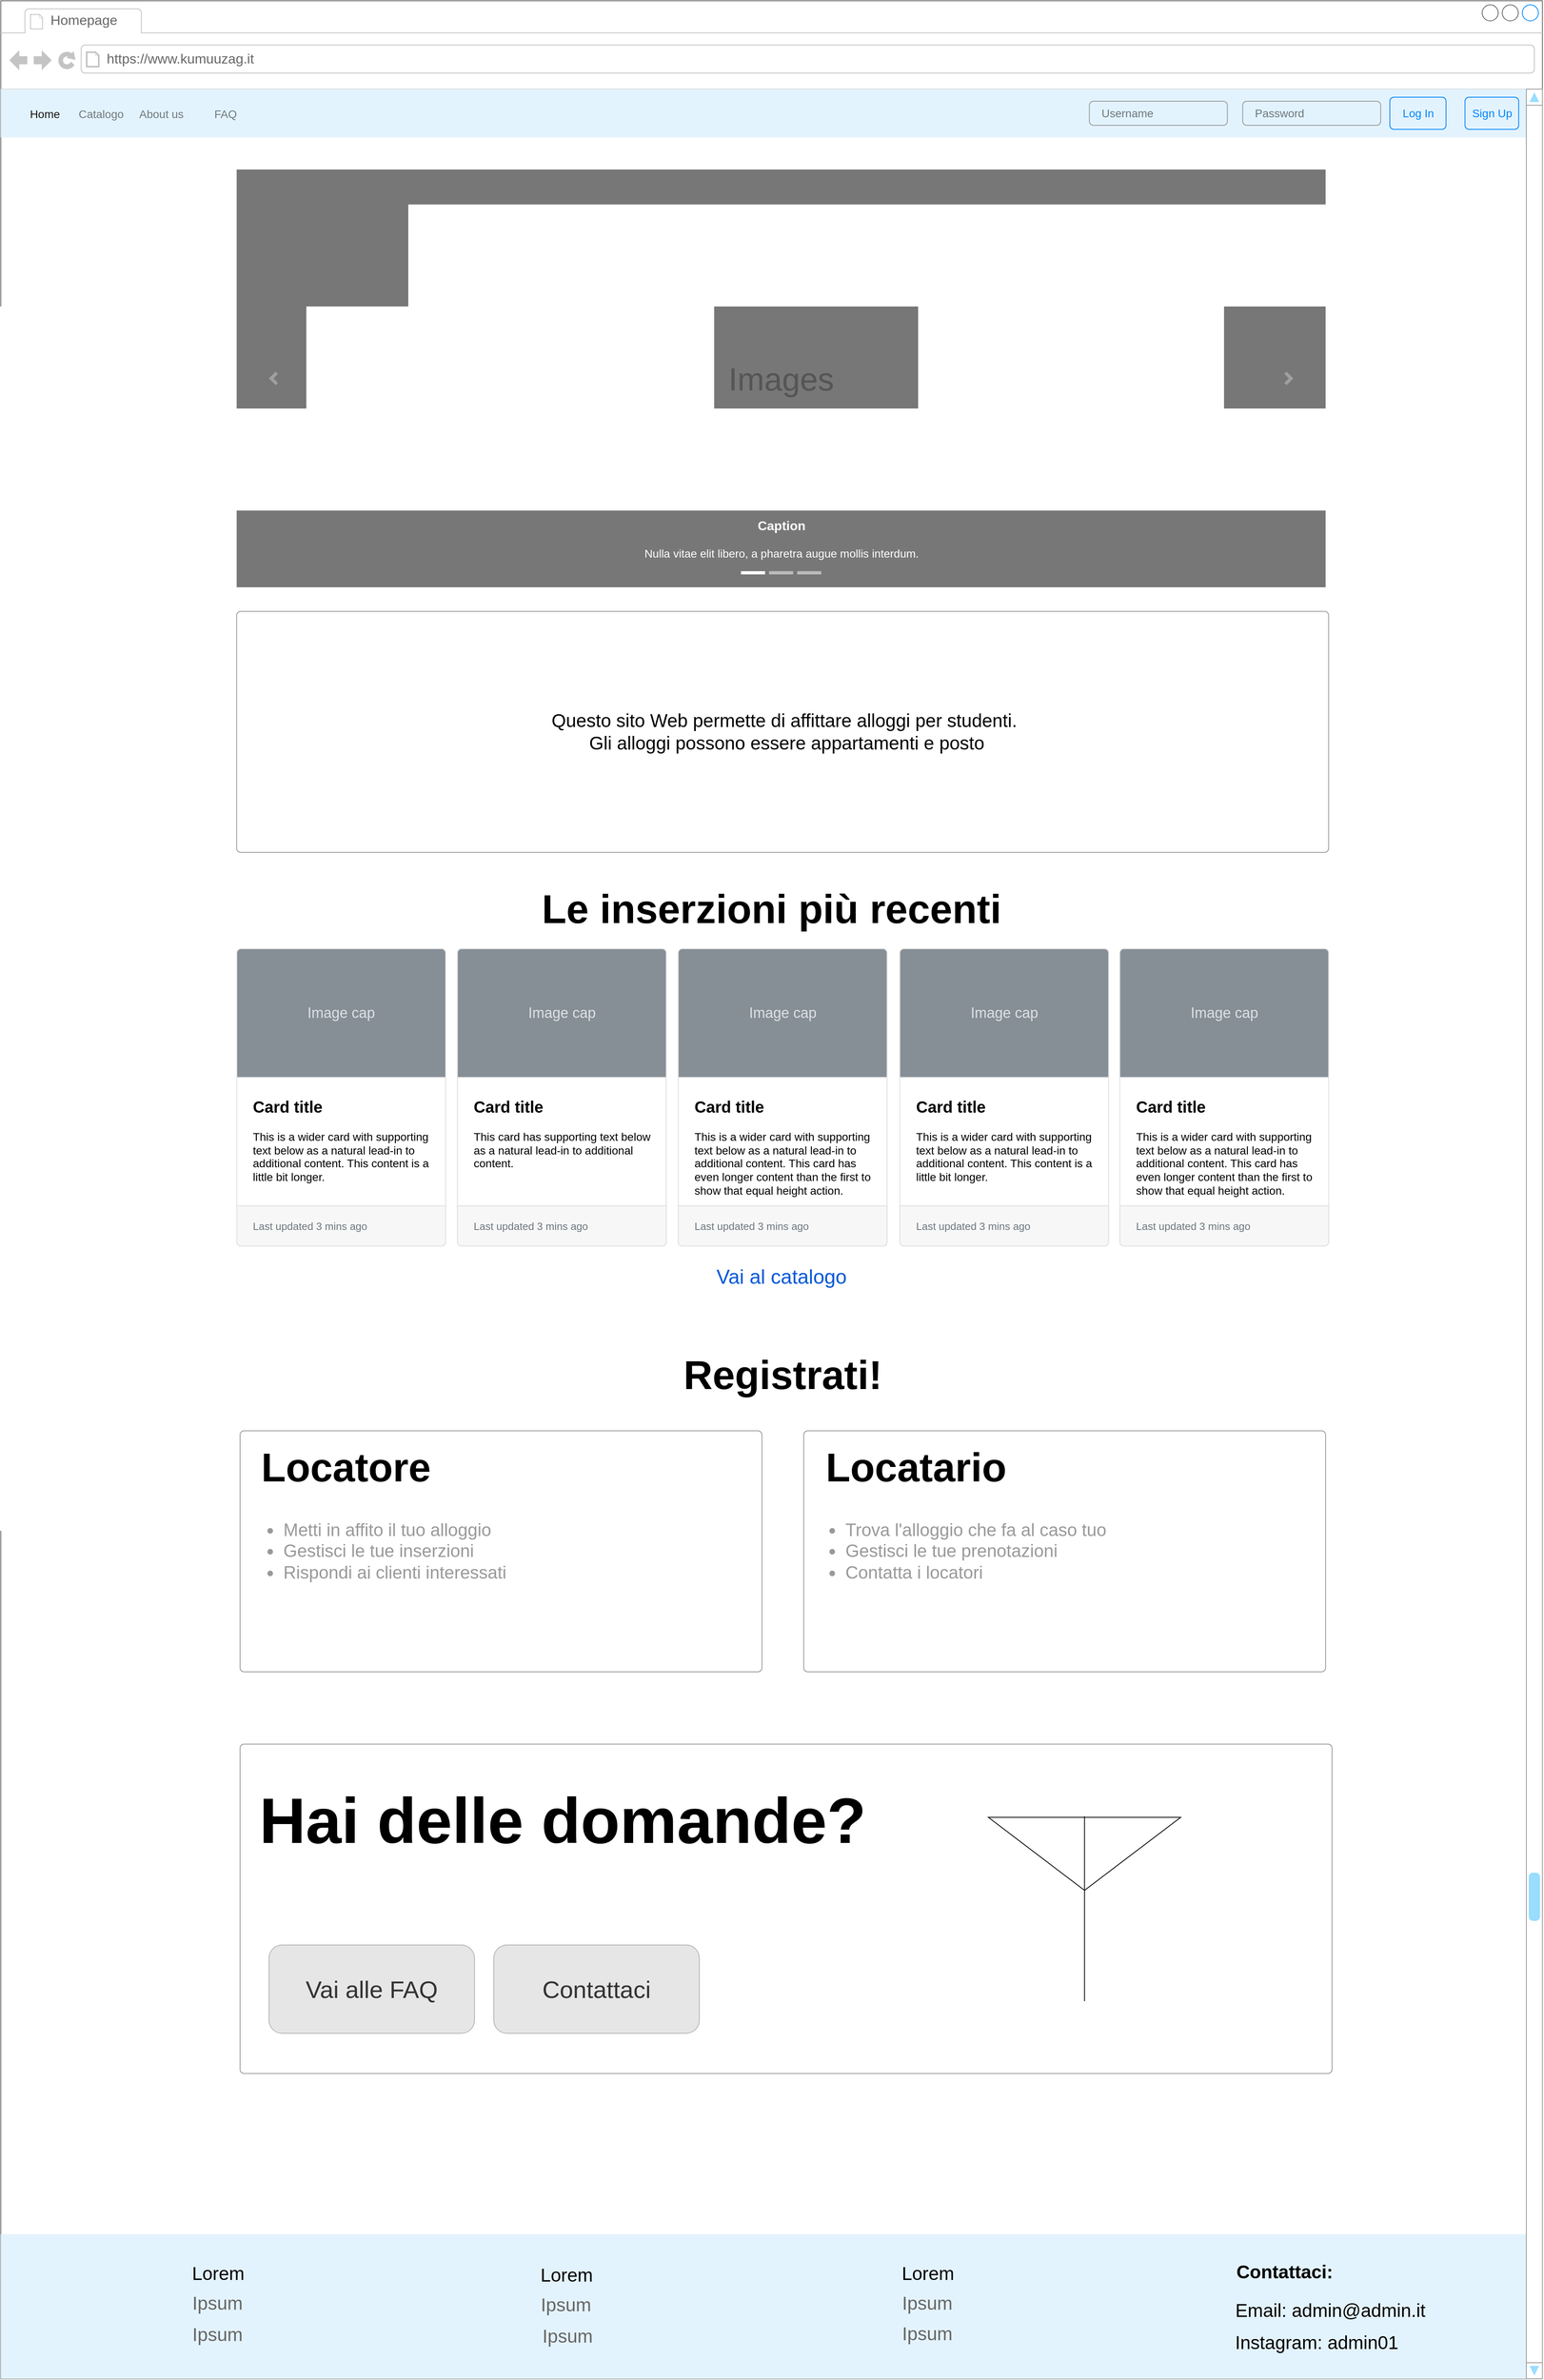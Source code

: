 <mxfile version="17.4.2" type="device" pages="4"><diagram id="3I-JRHRZIlxMSRquplnV" name="Homepage"><mxGraphModel dx="3160" dy="1922" grid="1" gridSize="10" guides="1" tooltips="1" connect="1" arrows="1" fold="1" page="1" pageScale="1" pageWidth="3300" pageHeight="4681" math="0" shadow="0"><root><mxCell id="0"/><mxCell id="1" parent="0"/><mxCell id="mVl1xURbO93ERvjW2NWi-5" value="" style="strokeWidth=1;shadow=0;dashed=0;align=center;html=1;shape=mxgraph.mockup.containers.browserWindow;rSize=0;strokeColor=#666666;strokeColor2=#008cff;strokeColor3=#c4c4c4;mainText=,;recursiveResize=0;fontSize=19;fontStyle=1" parent="1" vertex="1"><mxGeometry x="120" y="130" width="1920" height="2960" as="geometry"/></mxCell><mxCell id="mVl1xURbO93ERvjW2NWi-6" value="Homepage" style="strokeWidth=1;shadow=0;dashed=0;align=center;html=1;shape=mxgraph.mockup.containers.anchor;fontSize=17;fontColor=#666666;align=left;" parent="mVl1xURbO93ERvjW2NWi-5" vertex="1"><mxGeometry x="60" y="12" width="110" height="26" as="geometry"/></mxCell><mxCell id="mVl1xURbO93ERvjW2NWi-7" value="https://www.kumuuzag.it" style="strokeWidth=1;shadow=0;dashed=0;align=center;html=1;shape=mxgraph.mockup.containers.anchor;rSize=0;fontSize=17;fontColor=#666666;align=left;" parent="mVl1xURbO93ERvjW2NWi-5" vertex="1"><mxGeometry x="130" y="60" width="250" height="26" as="geometry"/></mxCell><mxCell id="mVl1xURbO93ERvjW2NWi-37" value="" style="html=1;shadow=0;dashed=0;fillColor=#E3F3FD;strokeColor=none;fontSize=16;fontColor=#161819;align=left;spacing=15;" parent="mVl1xURbO93ERvjW2NWi-5" vertex="1"><mxGeometry y="110" width="1900" height="60" as="geometry"/></mxCell><mxCell id="mVl1xURbO93ERvjW2NWi-38" value="Home" style="fillColor=none;strokeColor=none;fontSize=14;fontColor=#161819;align=center;" parent="mVl1xURbO93ERvjW2NWi-37" vertex="1"><mxGeometry width="70" height="40" relative="1" as="geometry"><mxPoint x="20" y="10" as="offset"/></mxGeometry></mxCell><mxCell id="mVl1xURbO93ERvjW2NWi-39" value="Catalogo" style="fillColor=none;strokeColor=none;fontSize=14;fontColor=#71797E;align=center;" parent="mVl1xURbO93ERvjW2NWi-37" vertex="1"><mxGeometry width="70" height="40" relative="1" as="geometry"><mxPoint x="90" y="10" as="offset"/></mxGeometry></mxCell><mxCell id="mVl1xURbO93ERvjW2NWi-40" value="About us" style="fillColor=none;strokeColor=none;fontSize=14;fontColor=#71797E;align=center;spacingRight=0;" parent="mVl1xURbO93ERvjW2NWi-37" vertex="1"><mxGeometry width="80" height="40" relative="1" as="geometry"><mxPoint x="160" y="10" as="offset"/></mxGeometry></mxCell><mxCell id="mVl1xURbO93ERvjW2NWi-41" value="FAQ" style="fillColor=none;strokeColor=none;fontSize=14;fontColor=#71797E;align=center;" parent="mVl1xURbO93ERvjW2NWi-37" vertex="1"><mxGeometry width="80" height="40" relative="1" as="geometry"><mxPoint x="240" y="10" as="offset"/></mxGeometry></mxCell><mxCell id="mVl1xURbO93ERvjW2NWi-42" value="Log In" style="html=1;shadow=0;dashed=0;shape=mxgraph.bootstrap.rrect;rSize=5;fontSize=14;fontColor=#0085FC;strokeColor=#0085FC;fillColor=none;" parent="mVl1xURbO93ERvjW2NWi-37" vertex="1"><mxGeometry x="1" width="70" height="40" relative="1" as="geometry"><mxPoint x="-170" y="10" as="offset"/></mxGeometry></mxCell><mxCell id="mVl1xURbO93ERvjW2NWi-54" value="Sign Up" style="html=1;shadow=0;dashed=0;shape=mxgraph.bootstrap.rrect;rSize=5;fontSize=14;fontColor=#0085FC;strokeColor=#0085FC;fillColor=none;" parent="mVl1xURbO93ERvjW2NWi-37" vertex="1"><mxGeometry x="1823.618" y="10" width="66.834" height="40" as="geometry"/></mxCell><mxCell id="mVl1xURbO93ERvjW2NWi-56" value="Password" style="html=1;shadow=0;dashed=0;shape=mxgraph.bootstrap.rrect;rSize=5;fillColor=none;strokeColor=#999999;align=left;spacing=15;fontSize=14;fontColor=#6C767D;" parent="mVl1xURbO93ERvjW2NWi-37" vertex="1"><mxGeometry x="1546.734" y="15" width="171.859" height="30" as="geometry"/></mxCell><mxCell id="mVl1xURbO93ERvjW2NWi-57" value="Username" style="html=1;shadow=0;dashed=0;shape=mxgraph.bootstrap.rrect;rSize=5;fillColor=none;strokeColor=#999999;align=left;spacing=15;fontSize=14;fontColor=#6C767D;" parent="mVl1xURbO93ERvjW2NWi-37" vertex="1"><mxGeometry x="1355.779" y="15" width="171.859" height="30" as="geometry"/></mxCell><mxCell id="mVl1xURbO93ERvjW2NWi-58" value="&lt;span style=&quot;color: rgb(0, 0, 0); font-size: 23px;&quot;&gt;Questo sito Web permette di affittare alloggi per studenti.&amp;nbsp;&lt;/span&gt;&lt;br style=&quot;color: rgb(0, 0, 0); font-size: 23px;&quot;&gt;&lt;span style=&quot;color: rgb(0, 0, 0); font-size: 23px;&quot;&gt;Gli alloggi possono essere appartamenti e posto&lt;/span&gt;" style="html=1;shadow=0;dashed=0;shape=mxgraph.bootstrap.rrect;rSize=5;strokeColor=#999999;strokeWidth=1;fillColor=#FFFFFF;fontColor=#6C767D;whiteSpace=wrap;align=center;verticalAlign=middle;spacingLeft=10;fontSize=23;spacing=10;" parent="mVl1xURbO93ERvjW2NWi-5" vertex="1"><mxGeometry x="293.75" y="760" width="1360" height="300" as="geometry"/></mxCell><mxCell id="mVl1xURbO93ERvjW2NWi-47" value="Images" style="html=1;shadow=0;dashed=0;strokeColor=none;strokeWidth=1;fillColor=#777777;fontColor=#555555;whiteSpace=wrap;align=center;verticalAlign=middle;fontStyle=0;fontSize=40;" parent="mVl1xURbO93ERvjW2NWi-5" vertex="1"><mxGeometry x="293.75" y="210" width="1356.25" height="520" as="geometry"/></mxCell><mxCell id="mVl1xURbO93ERvjW2NWi-48" value="" style="html=1;verticalLabelPosition=bottom;labelBackgroundColor=#ffffff;verticalAlign=top;shadow=0;dashed=0;strokeWidth=4;shape=mxgraph.ios7.misc.more;strokeColor=#a0a0a0;fontSize=19;" parent="mVl1xURbO93ERvjW2NWi-47" vertex="1"><mxGeometry x="1" y="0.5" width="7" height="14" relative="1" as="geometry"><mxPoint x="-50" y="-7" as="offset"/></mxGeometry></mxCell><mxCell id="mVl1xURbO93ERvjW2NWi-49" value="" style="flipH=1;html=1;verticalLabelPosition=bottom;labelBackgroundColor=#ffffff;verticalAlign=top;shadow=0;dashed=0;strokeWidth=4;shape=mxgraph.ios7.misc.more;strokeColor=#a0a0a0;fontSize=19;" parent="mVl1xURbO93ERvjW2NWi-47" vertex="1"><mxGeometry y="0.5" width="7" height="14" relative="1" as="geometry"><mxPoint x="43" y="-7" as="offset"/></mxGeometry></mxCell><mxCell id="mVl1xURbO93ERvjW2NWi-50" value="" style="html=1;shadow=0;strokeColor=none;fillColor=#ffffff;fontSize=19;" parent="mVl1xURbO93ERvjW2NWi-47" vertex="1"><mxGeometry x="0.5" y="1" width="30" height="4" relative="1" as="geometry"><mxPoint x="-50" y="-20" as="offset"/></mxGeometry></mxCell><mxCell id="mVl1xURbO93ERvjW2NWi-51" value="" style="html=1;shadow=0;strokeColor=none;fillColor=#BBBBBB;fontSize=19;" parent="mVl1xURbO93ERvjW2NWi-47" vertex="1"><mxGeometry x="0.5" y="1" width="30" height="4" relative="1" as="geometry"><mxPoint x="-15" y="-20" as="offset"/></mxGeometry></mxCell><mxCell id="mVl1xURbO93ERvjW2NWi-52" value="" style="html=1;shadow=0;strokeColor=none;fillColor=#BBBBBB;fontSize=19;" parent="mVl1xURbO93ERvjW2NWi-47" vertex="1"><mxGeometry x="0.5" y="1" width="30" height="4" relative="1" as="geometry"><mxPoint x="20" y="-20" as="offset"/></mxGeometry></mxCell><mxCell id="mVl1xURbO93ERvjW2NWi-53" value="&lt;span style=&quot;font-size: 16px&quot;&gt;&lt;b&gt;Caption&lt;/b&gt;&lt;/span&gt;&lt;br style=&quot;font-size: 14px&quot;&gt;&lt;br style=&quot;font-size: 14px&quot;&gt;Nulla vitae elit libero, a pharetra augue mollis interdum." style="html=1;shadow=0;strokeColor=none;fillColor=none;resizeWidth=1;fontColor=#FFFFFF;fontSize=14;" parent="mVl1xURbO93ERvjW2NWi-47" vertex="1"><mxGeometry y="1" width="1356.25" height="60" relative="1" as="geometry"><mxPoint y="-90" as="offset"/></mxGeometry></mxCell><mxCell id="mVl1xURbO93ERvjW2NWi-158" value="&lt;font style=&quot;font-size: 25px&quot;&gt;Vai al catalogo&lt;/font&gt;" style="fillColor=none;strokeColor=none;html=1;fontColor=#0057D8;align=center;verticalAlign=middle;fontStyle=0;fontSize=12" parent="mVl1xURbO93ERvjW2NWi-5" vertex="1"><mxGeometry x="928.88" y="1570" width="86" height="33" as="geometry"/></mxCell><mxCell id="mVl1xURbO93ERvjW2NWi-84" value="&lt;b&gt;&lt;font style=&quot;font-size: 20px&quot;&gt;Card title&lt;/font&gt;&lt;/b&gt;&lt;br&gt;&lt;br&gt;This is a wider card with supporting text below as a natural lead-in to additional content. This content is a little bit longer." style="html=1;shadow=0;dashed=0;shape=mxgraph.bootstrap.rrect;rSize=5;strokeColor=#DFDFDF;html=1;whiteSpace=wrap;fillColor=#ffffff;fontColor=#000000;verticalAlign=top;align=left;spacing=20;spacingBottom=0;fontSize=14;spacingTop=160;" parent="mVl1xURbO93ERvjW2NWi-5" vertex="1"><mxGeometry width="260" height="370" relative="1" as="geometry"><mxPoint x="294" y="1180" as="offset"/></mxGeometry></mxCell><mxCell id="mVl1xURbO93ERvjW2NWi-85" value="Image cap" style="html=1;shadow=0;dashed=0;shape=mxgraph.bootstrap.topButton;rSize=5;perimeter=none;whiteSpace=wrap;fillColor=#868E96;strokeColor=#DFDFDF;fontColor=#DEE2E6;resizeWidth=1;fontSize=18;" parent="mVl1xURbO93ERvjW2NWi-84" vertex="1"><mxGeometry width="260" height="160" relative="1" as="geometry"/></mxCell><mxCell id="mVl1xURbO93ERvjW2NWi-86" value="Last updated 3 mins ago" style="html=1;shadow=0;dashed=0;shape=mxgraph.bootstrap.bottomButton;rSize=5;perimeter=none;whiteSpace=wrap;fillColor=#F7F7F7;strokeColor=#DFDFDF;fontColor=#6C767D;resizeWidth=1;fontSize=13;align=left;spacing=20;" parent="mVl1xURbO93ERvjW2NWi-84" vertex="1"><mxGeometry y="1" width="260" height="50" relative="1" as="geometry"><mxPoint y="-50" as="offset"/></mxGeometry></mxCell><mxCell id="mVl1xURbO93ERvjW2NWi-87" value="&lt;b&gt;&lt;font style=&quot;font-size: 20px&quot;&gt;Card title&lt;/font&gt;&lt;/b&gt;&lt;br&gt;&lt;br&gt;This card has supporting text below as a natural lead-in to additional content." style="html=1;shadow=0;dashed=0;shape=mxgraph.bootstrap.rrect;rSize=5;strokeColor=#DFDFDF;html=1;whiteSpace=wrap;fillColor=#ffffff;fontColor=#000000;verticalAlign=top;align=left;spacing=20;spacingBottom=0;fontSize=14;spacingTop=160;" parent="mVl1xURbO93ERvjW2NWi-5" vertex="1"><mxGeometry x="568.75" y="1180" width="260" height="370" as="geometry"/></mxCell><mxCell id="mVl1xURbO93ERvjW2NWi-88" value="Image cap" style="html=1;shadow=0;dashed=0;shape=mxgraph.bootstrap.topButton;rSize=5;perimeter=none;whiteSpace=wrap;fillColor=#868E96;strokeColor=#DFDFDF;fontColor=#DEE2E6;resizeWidth=1;fontSize=18;" parent="mVl1xURbO93ERvjW2NWi-87" vertex="1"><mxGeometry width="260" height="160" relative="1" as="geometry"/></mxCell><mxCell id="mVl1xURbO93ERvjW2NWi-89" value="Last updated 3 mins ago" style="html=1;shadow=0;dashed=0;shape=mxgraph.bootstrap.bottomButton;rSize=5;perimeter=none;whiteSpace=wrap;fillColor=#F7F7F7;strokeColor=#DFDFDF;fontColor=#6C767D;resizeWidth=1;fontSize=13;align=left;spacing=20;" parent="mVl1xURbO93ERvjW2NWi-87" vertex="1"><mxGeometry y="1" width="260" height="50" relative="1" as="geometry"><mxPoint y="-50" as="offset"/></mxGeometry></mxCell><mxCell id="UGzpeMMtD2wCG8ofKjRR-1" value="&lt;font style=&quot;font-size: 50px&quot;&gt;Le inserzioni più recenti&lt;/font&gt;" style="text;html=1;strokeColor=none;fillColor=none;align=center;verticalAlign=middle;whiteSpace=wrap;rounded=0;fontStyle=1" vertex="1" parent="mVl1xURbO93ERvjW2NWi-5"><mxGeometry x="655.88" y="1100" width="608.25" height="60" as="geometry"/></mxCell><mxCell id="mVl1xURbO93ERvjW2NWi-90" value="&lt;b&gt;&lt;font style=&quot;font-size: 20px&quot;&gt;Card title&lt;/font&gt;&lt;/b&gt;&lt;br&gt;&lt;br&gt;This is a wider card with supporting text below as a natural lead-in to additional content. This card has even longer content than the first to show that equal height action." style="html=1;shadow=0;dashed=0;shape=mxgraph.bootstrap.rrect;rSize=5;strokeColor=#DFDFDF;html=1;whiteSpace=wrap;fillColor=#ffffff;fontColor=#000000;verticalAlign=top;align=left;spacing=20;spacingBottom=0;fontSize=14;spacingTop=160;" parent="mVl1xURbO93ERvjW2NWi-5" vertex="1"><mxGeometry x="843.75" y="1180" width="260" height="370" as="geometry"/></mxCell><mxCell id="mVl1xURbO93ERvjW2NWi-91" value="Image cap" style="html=1;shadow=0;dashed=0;shape=mxgraph.bootstrap.topButton;rSize=5;perimeter=none;whiteSpace=wrap;fillColor=#868E96;strokeColor=#DFDFDF;fontColor=#DEE2E6;resizeWidth=1;fontSize=18;" parent="mVl1xURbO93ERvjW2NWi-90" vertex="1"><mxGeometry width="260" height="160" relative="1" as="geometry"/></mxCell><mxCell id="mVl1xURbO93ERvjW2NWi-92" value="Last updated 3 mins ago" style="html=1;shadow=0;dashed=0;shape=mxgraph.bootstrap.bottomButton;rSize=5;perimeter=none;whiteSpace=wrap;fillColor=#F7F7F7;strokeColor=#DFDFDF;fontColor=#6C767D;resizeWidth=1;fontSize=13;align=left;spacing=20;" parent="mVl1xURbO93ERvjW2NWi-90" vertex="1"><mxGeometry y="1" width="260" height="50" relative="1" as="geometry"><mxPoint y="-50" as="offset"/></mxGeometry></mxCell><mxCell id="mVl1xURbO93ERvjW2NWi-105" value="&lt;b&gt;&lt;font style=&quot;font-size: 20px&quot;&gt;Card title&lt;/font&gt;&lt;/b&gt;&lt;br&gt;&lt;br&gt;This is a wider card with supporting text below as a natural lead-in to additional content. This content is a little bit longer." style="html=1;shadow=0;dashed=0;shape=mxgraph.bootstrap.rrect;rSize=5;strokeColor=#DFDFDF;html=1;whiteSpace=wrap;fillColor=#ffffff;fontColor=#000000;verticalAlign=top;align=left;spacing=20;spacingBottom=0;fontSize=14;spacingTop=160;" parent="mVl1xURbO93ERvjW2NWi-5" vertex="1"><mxGeometry x="1119.75" y="1180" width="260" height="370" as="geometry"/></mxCell><mxCell id="mVl1xURbO93ERvjW2NWi-106" value="Image cap" style="html=1;shadow=0;dashed=0;shape=mxgraph.bootstrap.topButton;rSize=5;perimeter=none;whiteSpace=wrap;fillColor=#868E96;strokeColor=#DFDFDF;fontColor=#DEE2E6;resizeWidth=1;fontSize=18;" parent="mVl1xURbO93ERvjW2NWi-105" vertex="1"><mxGeometry width="260" height="160" relative="1" as="geometry"/></mxCell><mxCell id="mVl1xURbO93ERvjW2NWi-107" value="Last updated 3 mins ago" style="html=1;shadow=0;dashed=0;shape=mxgraph.bootstrap.bottomButton;rSize=5;perimeter=none;whiteSpace=wrap;fillColor=#F7F7F7;strokeColor=#DFDFDF;fontColor=#6C767D;resizeWidth=1;fontSize=13;align=left;spacing=20;" parent="mVl1xURbO93ERvjW2NWi-105" vertex="1"><mxGeometry y="1" width="260" height="50" relative="1" as="geometry"><mxPoint y="-50" as="offset"/></mxGeometry></mxCell><mxCell id="mVl1xURbO93ERvjW2NWi-108" value="&lt;b&gt;&lt;font style=&quot;font-size: 20px&quot;&gt;Card title&lt;/font&gt;&lt;/b&gt;&lt;br&gt;&lt;br&gt;This is a wider card with supporting text below as a natural lead-in to additional content. This card has even longer content than the first to show that equal height action." style="html=1;shadow=0;dashed=0;shape=mxgraph.bootstrap.rrect;rSize=5;strokeColor=#DFDFDF;html=1;whiteSpace=wrap;fillColor=#ffffff;fontColor=#000000;verticalAlign=top;align=left;spacing=20;spacingBottom=0;fontSize=14;spacingTop=160;" parent="mVl1xURbO93ERvjW2NWi-5" vertex="1"><mxGeometry x="1393.75" y="1180" width="260" height="370" as="geometry"/></mxCell><mxCell id="mVl1xURbO93ERvjW2NWi-109" value="Image cap" style="html=1;shadow=0;dashed=0;shape=mxgraph.bootstrap.topButton;rSize=5;perimeter=none;whiteSpace=wrap;fillColor=#868E96;strokeColor=#DFDFDF;fontColor=#DEE2E6;resizeWidth=1;fontSize=18;" parent="mVl1xURbO93ERvjW2NWi-108" vertex="1"><mxGeometry width="260" height="160" relative="1" as="geometry"/></mxCell><mxCell id="mVl1xURbO93ERvjW2NWi-110" value="Last updated 3 mins ago" style="html=1;shadow=0;dashed=0;shape=mxgraph.bootstrap.bottomButton;rSize=5;perimeter=none;whiteSpace=wrap;fillColor=#F7F7F7;strokeColor=#DFDFDF;fontColor=#6C767D;resizeWidth=1;fontSize=13;align=left;spacing=20;" parent="mVl1xURbO93ERvjW2NWi-108" vertex="1"><mxGeometry y="1" width="260" height="50" relative="1" as="geometry"><mxPoint y="-50" as="offset"/></mxGeometry></mxCell><mxCell id="ii3OxFEaGq-tFo6E8yGi-5" value="" style="html=1;shadow=0;dashed=0;shape=mxgraph.bootstrap.rrect;rSize=5;strokeColor=#999999;strokeWidth=1;fillColor=#FFFFFF;fontColor=#6C767D;whiteSpace=wrap;align=center;verticalAlign=middle;spacingLeft=10;fontSize=23;spacing=10;" vertex="1" parent="mVl1xURbO93ERvjW2NWi-5"><mxGeometry x="1000" y="1780" width="650" height="300" as="geometry"/></mxCell><mxCell id="ii3OxFEaGq-tFo6E8yGi-6" value="" style="html=1;shadow=0;dashed=0;shape=mxgraph.bootstrap.rrect;rSize=5;strokeColor=#999999;strokeWidth=1;fillColor=#FFFFFF;fontColor=#6C767D;whiteSpace=wrap;align=left;verticalAlign=middle;spacingLeft=10;fontSize=23;spacing=10;" vertex="1" parent="mVl1xURbO93ERvjW2NWi-5"><mxGeometry x="298" y="1780" width="650" height="300" as="geometry"/></mxCell><mxCell id="ii3OxFEaGq-tFo6E8yGi-7" value="&lt;span style=&quot;font-size: 50px&quot;&gt;&lt;b&gt;Registrati!&lt;/b&gt;&lt;/span&gt;" style="text;html=1;strokeColor=none;fillColor=none;align=center;verticalAlign=middle;whiteSpace=wrap;rounded=0;" vertex="1" parent="mVl1xURbO93ERvjW2NWi-5"><mxGeometry x="705.75" y="1680" width="536" height="60" as="geometry"/></mxCell><mxCell id="ii3OxFEaGq-tFo6E8yGi-8" value="&lt;font style=&quot;font-size: 50px&quot;&gt;&lt;b&gt;Locatore&lt;/b&gt;&lt;/font&gt;" style="text;html=1;strokeColor=none;fillColor=none;align=center;verticalAlign=middle;whiteSpace=wrap;rounded=0;fontSize=45;fontColor=#000000;" vertex="1" parent="mVl1xURbO93ERvjW2NWi-5"><mxGeometry x="320" y="1810" width="220" height="30" as="geometry"/></mxCell><mxCell id="ii3OxFEaGq-tFo6E8yGi-9" value="&lt;font style=&quot;font-size: 50px&quot;&gt;&lt;b&gt;Locatario&lt;/b&gt;&lt;/font&gt;" style="text;html=1;strokeColor=none;fillColor=none;align=center;verticalAlign=middle;whiteSpace=wrap;rounded=0;fontSize=45;fontColor=#000000;" vertex="1" parent="mVl1xURbO93ERvjW2NWi-5"><mxGeometry x="1030" y="1810" width="220" height="30" as="geometry"/></mxCell><mxCell id="mVl1xURbO93ERvjW2NWi-162" value="" style="html=1;shadow=0;dashed=0;fillColor=#E3F3FD;strokeColor=none;fontSize=16;fontColor=#161819;align=left;spacing=15;" parent="mVl1xURbO93ERvjW2NWi-5" vertex="1"><mxGeometry y="2780" width="1900" height="180" as="geometry"/></mxCell><mxCell id="mVl1xURbO93ERvjW2NWi-171" value="Lorem&amp;nbsp;" style="text;html=1;strokeColor=none;fillColor=none;align=center;verticalAlign=middle;whiteSpace=wrap;rounded=0;fontSize=23;" parent="mVl1xURbO93ERvjW2NWi-5" vertex="1"><mxGeometry x="34" y="2810" width="480" height="37" as="geometry"/></mxCell><mxCell id="mVl1xURbO93ERvjW2NWi-172" value="Email: admin@admin.it" style="text;html=1;strokeColor=none;fillColor=none;align=center;verticalAlign=middle;whiteSpace=wrap;rounded=0;fontSize=23;" parent="mVl1xURbO93ERvjW2NWi-5" vertex="1"><mxGeometry x="1501" y="2860" width="310" height="30" as="geometry"/></mxCell><mxCell id="mVl1xURbO93ERvjW2NWi-174" value="Instagram: admin01" style="text;html=1;strokeColor=none;fillColor=none;align=center;verticalAlign=middle;whiteSpace=wrap;rounded=0;fontSize=23;" parent="mVl1xURbO93ERvjW2NWi-5" vertex="1"><mxGeometry x="1484" y="2900" width="310" height="30" as="geometry"/></mxCell><mxCell id="mVl1xURbO93ERvjW2NWi-175" value="Contattaci:" style="text;html=1;strokeColor=none;fillColor=none;align=center;verticalAlign=middle;whiteSpace=wrap;rounded=0;fontSize=23;fontStyle=1" parent="mVl1xURbO93ERvjW2NWi-5" vertex="1"><mxGeometry x="1444" y="2812" width="310" height="30" as="geometry"/></mxCell><mxCell id="mVl1xURbO93ERvjW2NWi-176" value="Ipsum" style="text;html=1;strokeColor=none;fillColor=none;align=center;verticalAlign=middle;whiteSpace=wrap;rounded=0;fontSize=23;fontColor=#666666;" parent="mVl1xURbO93ERvjW2NWi-5" vertex="1"><mxGeometry x="30" y="2847" width="480" height="37" as="geometry"/></mxCell><mxCell id="mVl1xURbO93ERvjW2NWi-178" value="Ipsum" style="text;html=1;strokeColor=none;fillColor=none;align=center;verticalAlign=middle;whiteSpace=wrap;rounded=0;fontSize=23;fontColor=#666666;" parent="mVl1xURbO93ERvjW2NWi-5" vertex="1"><mxGeometry x="30" y="2886" width="480" height="37" as="geometry"/></mxCell><mxCell id="mVl1xURbO93ERvjW2NWi-179" value="Lorem&amp;nbsp;" style="text;html=1;strokeColor=none;fillColor=none;align=center;verticalAlign=middle;whiteSpace=wrap;rounded=0;fontSize=23;" parent="mVl1xURbO93ERvjW2NWi-5" vertex="1"><mxGeometry x="468" y="2812" width="480" height="37" as="geometry"/></mxCell><mxCell id="mVl1xURbO93ERvjW2NWi-180" value="Ipsum" style="text;html=1;strokeColor=none;fillColor=none;align=center;verticalAlign=middle;whiteSpace=wrap;rounded=0;fontSize=23;fontColor=#666666;" parent="mVl1xURbO93ERvjW2NWi-5" vertex="1"><mxGeometry x="464" y="2849" width="480" height="37" as="geometry"/></mxCell><mxCell id="mVl1xURbO93ERvjW2NWi-181" value="Ipsum" style="text;html=1;strokeColor=none;fillColor=none;align=center;verticalAlign=middle;whiteSpace=wrap;rounded=0;fontSize=23;fontColor=#666666;" parent="mVl1xURbO93ERvjW2NWi-5" vertex="1"><mxGeometry x="466" y="2888" width="480" height="37" as="geometry"/></mxCell><mxCell id="mVl1xURbO93ERvjW2NWi-182" value="Lorem&amp;nbsp;" style="text;html=1;strokeColor=none;fillColor=none;align=center;verticalAlign=middle;whiteSpace=wrap;rounded=0;fontSize=23;" parent="mVl1xURbO93ERvjW2NWi-5" vertex="1"><mxGeometry x="918" y="2810" width="480" height="37" as="geometry"/></mxCell><mxCell id="mVl1xURbO93ERvjW2NWi-183" value="Ipsum" style="text;html=1;strokeColor=none;fillColor=none;align=center;verticalAlign=middle;whiteSpace=wrap;rounded=0;fontSize=23;fontColor=#666666;" parent="mVl1xURbO93ERvjW2NWi-5" vertex="1"><mxGeometry x="914" y="2847" width="480" height="37" as="geometry"/></mxCell><mxCell id="mVl1xURbO93ERvjW2NWi-184" value="Ipsum" style="text;html=1;strokeColor=none;fillColor=none;align=center;verticalAlign=middle;whiteSpace=wrap;rounded=0;fontSize=23;fontColor=#666666;" parent="mVl1xURbO93ERvjW2NWi-5" vertex="1"><mxGeometry x="914" y="2885" width="480" height="37" as="geometry"/></mxCell><mxCell id="mVl1xURbO93ERvjW2NWi-111" value="" style="verticalLabelPosition=bottom;shadow=0;dashed=0;align=center;html=1;verticalAlign=top;strokeWidth=1;shape=mxgraph.mockup.navigation.scrollBar;strokeColor=#999999;barPos=20;fillColor2=#99ddff;strokeColor2=none;direction=north;fontSize=19;" parent="mVl1xURbO93ERvjW2NWi-5" vertex="1"><mxGeometry x="1900" y="110" width="20" height="2850" as="geometry"/></mxCell><mxCell id="dwwxIPnsXlOyGQ_VPcX0-1" value="" style="html=1;shadow=0;dashed=0;shape=mxgraph.bootstrap.rrect;rSize=5;strokeColor=#999999;strokeWidth=1;fillColor=#FFFFFF;fontColor=#6C767D;whiteSpace=wrap;align=center;verticalAlign=middle;spacingLeft=10;fontSize=23;spacing=10;" vertex="1" parent="mVl1xURbO93ERvjW2NWi-5"><mxGeometry x="298" y="2170" width="1360" height="410" as="geometry"/></mxCell><mxCell id="dwwxIPnsXlOyGQ_VPcX0-3" value="&lt;ul&gt;&lt;li&gt;Metti in affito il tuo alloggio&lt;/li&gt;&lt;li&gt;Gestisci le tue inserzioni&lt;/li&gt;&lt;li&gt;Rispondi ai clienti interessati&lt;/li&gt;&lt;/ul&gt;" style="text;html=1;strokeColor=none;fillColor=none;align=left;verticalAlign=middle;whiteSpace=wrap;rounded=0;fontSize=22;fontColor=#999999;" vertex="1" parent="mVl1xURbO93ERvjW2NWi-5"><mxGeometry x="310" y="1885" width="560" height="90" as="geometry"/></mxCell><mxCell id="dwwxIPnsXlOyGQ_VPcX0-4" value="&lt;ul&gt;&lt;li&gt;Trova l'alloggio che fa al caso tuo&lt;/li&gt;&lt;li&gt;Gestisci le tue prenotazioni&lt;/li&gt;&lt;li&gt;Contatta i locatori&lt;/li&gt;&lt;/ul&gt;" style="text;html=1;strokeColor=none;fillColor=none;align=left;verticalAlign=middle;whiteSpace=wrap;rounded=0;fontSize=22;fontColor=#999999;" vertex="1" parent="mVl1xURbO93ERvjW2NWi-5"><mxGeometry x="1010" y="1885" width="560" height="90" as="geometry"/></mxCell><mxCell id="dwwxIPnsXlOyGQ_VPcX0-5" value="&lt;font style=&quot;font-size: 80px&quot;&gt;Hai delle domande?&lt;/font&gt;" style="text;html=1;strokeColor=none;fillColor=none;align=left;verticalAlign=middle;whiteSpace=wrap;rounded=0;fontSize=22;fontColor=#000000;fontStyle=1" vertex="1" parent="mVl1xURbO93ERvjW2NWi-5"><mxGeometry x="320" y="2170" width="1320" height="190" as="geometry"/></mxCell><mxCell id="dwwxIPnsXlOyGQ_VPcX0-6" value="&lt;span style=&quot;font-size: 30px&quot;&gt;Vai alle FAQ&lt;/span&gt;" style="rounded=1;html=1;shadow=0;dashed=0;whiteSpace=wrap;fontSize=10;fillColor=#E6E6E6;align=center;strokeColor=#B3B3B3;fontColor=#333333;" vertex="1" parent="mVl1xURbO93ERvjW2NWi-5"><mxGeometry x="334" y="2420" width="256" height="110" as="geometry"/></mxCell><mxCell id="83CwoV3T0pqUSpwCYYP4-1" value="" style="verticalLabelPosition=bottom;shadow=0;dashed=0;align=center;html=1;verticalAlign=top;shape=mxgraph.electrical.radio.aerial_-_antenna_2;" vertex="1" parent="mVl1xURbO93ERvjW2NWi-5"><mxGeometry x="1230" y="2260" width="239.5" height="230" as="geometry"/></mxCell><mxCell id="83CwoV3T0pqUSpwCYYP4-66" value="&lt;span style=&quot;font-size: 30px&quot;&gt;Contattaci&lt;/span&gt;" style="rounded=1;html=1;shadow=0;dashed=0;whiteSpace=wrap;fontSize=10;fillColor=#E6E6E6;align=center;strokeColor=#B3B3B3;fontColor=#333333;" vertex="1" parent="mVl1xURbO93ERvjW2NWi-5"><mxGeometry x="614" y="2420" width="256" height="110" as="geometry"/></mxCell></root></mxGraphModel></diagram><diagram name="Catalogo" id="HVCLSDBIxJJ2OdB87jE2"><mxGraphModel dx="2370" dy="1442" grid="1" gridSize="10" guides="1" tooltips="1" connect="1" arrows="1" fold="1" page="1" pageScale="1" pageWidth="3300" pageHeight="4681" math="0" shadow="0"><root><mxCell id="9dFLT8xF0QLvZR90KjPe-0"/><mxCell id="9dFLT8xF0QLvZR90KjPe-1" parent="9dFLT8xF0QLvZR90KjPe-0"/><mxCell id="9dFLT8xF0QLvZR90KjPe-2" value="" style="strokeWidth=1;shadow=0;dashed=0;align=center;html=1;shape=mxgraph.mockup.containers.browserWindow;rSize=0;strokeColor=#666666;strokeColor2=#008cff;strokeColor3=#c4c4c4;mainText=,;recursiveResize=0;fontSize=19;fontStyle=1" vertex="1" parent="9dFLT8xF0QLvZR90KjPe-1"><mxGeometry x="140" y="130" width="1920" height="2160" as="geometry"/></mxCell><mxCell id="9dFLT8xF0QLvZR90KjPe-3" value="Homepage" style="strokeWidth=1;shadow=0;dashed=0;align=center;html=1;shape=mxgraph.mockup.containers.anchor;fontSize=17;fontColor=#666666;align=left;" vertex="1" parent="9dFLT8xF0QLvZR90KjPe-2"><mxGeometry x="60" y="12" width="110" height="26" as="geometry"/></mxCell><mxCell id="9dFLT8xF0QLvZR90KjPe-4" value="https://www.kumuuzag.it" style="strokeWidth=1;shadow=0;dashed=0;align=center;html=1;shape=mxgraph.mockup.containers.anchor;rSize=0;fontSize=17;fontColor=#666666;align=left;" vertex="1" parent="9dFLT8xF0QLvZR90KjPe-2"><mxGeometry x="130" y="60" width="250" height="26" as="geometry"/></mxCell><mxCell id="9dFLT8xF0QLvZR90KjPe-5" value="" style="html=1;shadow=0;dashed=0;fillColor=#E3F3FD;strokeColor=none;fontSize=16;fontColor=#161819;align=left;spacing=15;" vertex="1" parent="9dFLT8xF0QLvZR90KjPe-2"><mxGeometry y="110" width="1900" height="60" as="geometry"/></mxCell><mxCell id="9dFLT8xF0QLvZR90KjPe-6" value="Home" style="fillColor=none;strokeColor=none;fontSize=14;fontColor=#71797E;align=center;" vertex="1" parent="9dFLT8xF0QLvZR90KjPe-5"><mxGeometry width="70" height="40" relative="1" as="geometry"><mxPoint x="20" y="10" as="offset"/></mxGeometry></mxCell><mxCell id="9dFLT8xF0QLvZR90KjPe-7" value="Catalogo" style="fillColor=none;strokeColor=none;fontSize=14;fontColor=#000000;align=center;" vertex="1" parent="9dFLT8xF0QLvZR90KjPe-5"><mxGeometry width="70" height="40" relative="1" as="geometry"><mxPoint x="90" y="10" as="offset"/></mxGeometry></mxCell><mxCell id="9dFLT8xF0QLvZR90KjPe-8" value="About us" style="fillColor=none;strokeColor=none;fontSize=14;fontColor=#71797E;align=center;spacingRight=0;" vertex="1" parent="9dFLT8xF0QLvZR90KjPe-5"><mxGeometry width="80" height="40" relative="1" as="geometry"><mxPoint x="160" y="10" as="offset"/></mxGeometry></mxCell><mxCell id="9dFLT8xF0QLvZR90KjPe-9" value="FAQ" style="fillColor=none;strokeColor=none;fontSize=14;fontColor=#71797E;align=center;" vertex="1" parent="9dFLT8xF0QLvZR90KjPe-5"><mxGeometry width="80" height="40" relative="1" as="geometry"><mxPoint x="240" y="10" as="offset"/></mxGeometry></mxCell><mxCell id="9dFLT8xF0QLvZR90KjPe-10" value="Log In" style="html=1;shadow=0;dashed=0;shape=mxgraph.bootstrap.rrect;rSize=5;fontSize=14;fontColor=#0085FC;strokeColor=#0085FC;fillColor=none;" vertex="1" parent="9dFLT8xF0QLvZR90KjPe-5"><mxGeometry x="1" width="70" height="40" relative="1" as="geometry"><mxPoint x="-170" y="10" as="offset"/></mxGeometry></mxCell><mxCell id="9dFLT8xF0QLvZR90KjPe-11" value="Sign Up" style="html=1;shadow=0;dashed=0;shape=mxgraph.bootstrap.rrect;rSize=5;fontSize=14;fontColor=#0085FC;strokeColor=#0085FC;fillColor=none;" vertex="1" parent="9dFLT8xF0QLvZR90KjPe-5"><mxGeometry x="1823.618" y="10" width="66.834" height="40" as="geometry"/></mxCell><mxCell id="9dFLT8xF0QLvZR90KjPe-12" value="Password" style="html=1;shadow=0;dashed=0;shape=mxgraph.bootstrap.rrect;rSize=5;fillColor=none;strokeColor=#999999;align=left;spacing=15;fontSize=14;fontColor=#6C767D;" vertex="1" parent="9dFLT8xF0QLvZR90KjPe-5"><mxGeometry x="1546.734" y="15" width="171.859" height="30" as="geometry"/></mxCell><mxCell id="9dFLT8xF0QLvZR90KjPe-13" value="Username" style="html=1;shadow=0;dashed=0;shape=mxgraph.bootstrap.rrect;rSize=5;fillColor=none;strokeColor=#999999;align=left;spacing=15;fontSize=14;fontColor=#6C767D;" vertex="1" parent="9dFLT8xF0QLvZR90KjPe-5"><mxGeometry x="1355.779" y="15" width="171.859" height="30" as="geometry"/></mxCell><mxCell id="9dFLT8xF0QLvZR90KjPe-15" value="&lt;b&gt;&lt;font style=&quot;font-size: 20px&quot;&gt;Card title&lt;/font&gt;&lt;/b&gt;&lt;br&gt;&lt;br&gt;This card has supporting text below as a natural lead-in to additional content." style="html=1;shadow=0;dashed=0;shape=mxgraph.bootstrap.rrect;rSize=5;strokeColor=#DFDFDF;html=1;whiteSpace=wrap;fillColor=#ffffff;fontColor=#000000;verticalAlign=top;align=left;spacing=20;spacingBottom=0;fontSize=14;spacingTop=160;" vertex="1" parent="9dFLT8xF0QLvZR90KjPe-2"><mxGeometry x="415" y="680" width="260" height="370" as="geometry"/></mxCell><mxCell id="9dFLT8xF0QLvZR90KjPe-16" value="Image cap" style="html=1;shadow=0;dashed=0;shape=mxgraph.bootstrap.topButton;rSize=5;perimeter=none;whiteSpace=wrap;fillColor=#868E96;strokeColor=#DFDFDF;fontColor=#DEE2E6;resizeWidth=1;fontSize=18;" vertex="1" parent="9dFLT8xF0QLvZR90KjPe-15"><mxGeometry width="260" height="160" relative="1" as="geometry"/></mxCell><mxCell id="9dFLT8xF0QLvZR90KjPe-17" value="Last updated 3 mins ago" style="html=1;shadow=0;dashed=0;shape=mxgraph.bootstrap.bottomButton;rSize=5;perimeter=none;whiteSpace=wrap;fillColor=#F7F7F7;strokeColor=#DFDFDF;fontColor=#6C767D;resizeWidth=1;fontSize=13;align=left;spacing=20;" vertex="1" parent="9dFLT8xF0QLvZR90KjPe-15"><mxGeometry y="1" width="260" height="50" relative="1" as="geometry"><mxPoint y="-50" as="offset"/></mxGeometry></mxCell><mxCell id="9dFLT8xF0QLvZR90KjPe-18" value="&lt;b&gt;&lt;font style=&quot;font-size: 20px&quot;&gt;Card title&lt;/font&gt;&lt;/b&gt;&lt;br&gt;&lt;br&gt;This is a wider card with supporting text below as a natural lead-in to additional content. This content is a little bit longer." style="html=1;shadow=0;dashed=0;shape=mxgraph.bootstrap.rrect;rSize=5;strokeColor=#DFDFDF;html=1;whiteSpace=wrap;fillColor=#ffffff;fontColor=#000000;verticalAlign=top;align=left;spacing=20;spacingBottom=0;fontSize=14;spacingTop=160;" vertex="1" parent="9dFLT8xF0QLvZR90KjPe-2"><mxGeometry width="260" height="370" relative="1" as="geometry"><mxPoint x="140" y="680" as="offset"/></mxGeometry></mxCell><mxCell id="9dFLT8xF0QLvZR90KjPe-19" value="Image cap" style="html=1;shadow=0;dashed=0;shape=mxgraph.bootstrap.topButton;rSize=5;perimeter=none;whiteSpace=wrap;fillColor=#868E96;strokeColor=#DFDFDF;fontColor=#DEE2E6;resizeWidth=1;fontSize=18;" vertex="1" parent="9dFLT8xF0QLvZR90KjPe-18"><mxGeometry width="260" height="160" relative="1" as="geometry"/></mxCell><mxCell id="9dFLT8xF0QLvZR90KjPe-20" value="Last updated 3 mins ago" style="html=1;shadow=0;dashed=0;shape=mxgraph.bootstrap.bottomButton;rSize=5;perimeter=none;whiteSpace=wrap;fillColor=#F7F7F7;strokeColor=#DFDFDF;fontColor=#6C767D;resizeWidth=1;fontSize=13;align=left;spacing=20;" vertex="1" parent="9dFLT8xF0QLvZR90KjPe-18"><mxGeometry y="1" width="260" height="50" relative="1" as="geometry"><mxPoint y="-50" as="offset"/></mxGeometry></mxCell><mxCell id="9dFLT8xF0QLvZR90KjPe-21" value="&lt;b&gt;&lt;font style=&quot;font-size: 20px&quot;&gt;Card title&lt;/font&gt;&lt;/b&gt;&lt;br&gt;&lt;br&gt;This is a wider card with supporting text below as a natural lead-in to additional content. This card has even longer content than the first to show that equal height action." style="html=1;shadow=0;dashed=0;shape=mxgraph.bootstrap.rrect;rSize=5;strokeColor=#DFDFDF;html=1;whiteSpace=wrap;fillColor=#ffffff;fontColor=#000000;verticalAlign=top;align=left;spacing=20;spacingBottom=0;fontSize=14;spacingTop=160;" vertex="1" parent="9dFLT8xF0QLvZR90KjPe-2"><mxGeometry x="690" y="680" width="260" height="370" as="geometry"/></mxCell><mxCell id="9dFLT8xF0QLvZR90KjPe-22" value="Image cap" style="html=1;shadow=0;dashed=0;shape=mxgraph.bootstrap.topButton;rSize=5;perimeter=none;whiteSpace=wrap;fillColor=#868E96;strokeColor=#DFDFDF;fontColor=#DEE2E6;resizeWidth=1;fontSize=18;" vertex="1" parent="9dFLT8xF0QLvZR90KjPe-21"><mxGeometry width="260" height="160" relative="1" as="geometry"/></mxCell><mxCell id="9dFLT8xF0QLvZR90KjPe-23" value="Last updated 3 mins ago" style="html=1;shadow=0;dashed=0;shape=mxgraph.bootstrap.bottomButton;rSize=5;perimeter=none;whiteSpace=wrap;fillColor=#F7F7F7;strokeColor=#DFDFDF;fontColor=#6C767D;resizeWidth=1;fontSize=13;align=left;spacing=20;" vertex="1" parent="9dFLT8xF0QLvZR90KjPe-21"><mxGeometry y="1" width="260" height="50" relative="1" as="geometry"><mxPoint y="-50" as="offset"/></mxGeometry></mxCell><mxCell id="9dFLT8xF0QLvZR90KjPe-27" value="&lt;b&gt;&lt;font style=&quot;font-size: 20px&quot;&gt;Card title&lt;/font&gt;&lt;/b&gt;&lt;br&gt;&lt;br&gt;This is a wider card with supporting text below as a natural lead-in to additional content. This content is a little bit longer." style="html=1;shadow=0;dashed=0;shape=mxgraph.bootstrap.rrect;rSize=5;strokeColor=#DFDFDF;html=1;whiteSpace=wrap;fillColor=#ffffff;fontColor=#000000;verticalAlign=top;align=left;spacing=20;spacingBottom=0;fontSize=14;spacingTop=160;" vertex="1" parent="9dFLT8xF0QLvZR90KjPe-2"><mxGeometry x="966" y="680" width="260" height="370" as="geometry"/></mxCell><mxCell id="9dFLT8xF0QLvZR90KjPe-28" value="Image cap" style="html=1;shadow=0;dashed=0;shape=mxgraph.bootstrap.topButton;rSize=5;perimeter=none;whiteSpace=wrap;fillColor=#868E96;strokeColor=#DFDFDF;fontColor=#DEE2E6;resizeWidth=1;fontSize=18;" vertex="1" parent="9dFLT8xF0QLvZR90KjPe-27"><mxGeometry width="260" height="160" relative="1" as="geometry"/></mxCell><mxCell id="9dFLT8xF0QLvZR90KjPe-29" value="Last updated 3 mins ago" style="html=1;shadow=0;dashed=0;shape=mxgraph.bootstrap.bottomButton;rSize=5;perimeter=none;whiteSpace=wrap;fillColor=#F7F7F7;strokeColor=#DFDFDF;fontColor=#6C767D;resizeWidth=1;fontSize=13;align=left;spacing=20;" vertex="1" parent="9dFLT8xF0QLvZR90KjPe-27"><mxGeometry y="1" width="260" height="50" relative="1" as="geometry"><mxPoint y="-50" as="offset"/></mxGeometry></mxCell><mxCell id="9dFLT8xF0QLvZR90KjPe-30" value="&lt;b&gt;&lt;font style=&quot;font-size: 20px&quot;&gt;Card title&lt;/font&gt;&lt;/b&gt;&lt;br&gt;&lt;br&gt;This is a wider card with supporting text below as a natural lead-in to additional content. This card has even longer content than the first to show that equal height action." style="html=1;shadow=0;dashed=0;shape=mxgraph.bootstrap.rrect;rSize=5;strokeColor=#DFDFDF;html=1;whiteSpace=wrap;fillColor=#ffffff;fontColor=#000000;verticalAlign=top;align=left;spacing=20;spacingBottom=0;fontSize=14;spacingTop=160;" vertex="1" parent="9dFLT8xF0QLvZR90KjPe-2"><mxGeometry x="1516" y="680" width="260" height="370" as="geometry"/></mxCell><mxCell id="9dFLT8xF0QLvZR90KjPe-31" value="Image cap" style="html=1;shadow=0;dashed=0;shape=mxgraph.bootstrap.topButton;rSize=5;perimeter=none;whiteSpace=wrap;fillColor=#868E96;strokeColor=#DFDFDF;fontColor=#DEE2E6;resizeWidth=1;fontSize=18;" vertex="1" parent="9dFLT8xF0QLvZR90KjPe-30"><mxGeometry width="260" height="160" relative="1" as="geometry"/></mxCell><mxCell id="9dFLT8xF0QLvZR90KjPe-32" value="Last updated 3 mins ago" style="html=1;shadow=0;dashed=0;shape=mxgraph.bootstrap.bottomButton;rSize=5;perimeter=none;whiteSpace=wrap;fillColor=#F7F7F7;strokeColor=#DFDFDF;fontColor=#6C767D;resizeWidth=1;fontSize=13;align=left;spacing=20;" vertex="1" parent="9dFLT8xF0QLvZR90KjPe-30"><mxGeometry y="1" width="260" height="50" relative="1" as="geometry"><mxPoint y="-50" as="offset"/></mxGeometry></mxCell><mxCell id="9dFLT8xF0QLvZR90KjPe-33" value="" style="verticalLabelPosition=bottom;shadow=0;dashed=0;align=center;html=1;verticalAlign=top;strokeWidth=1;shape=mxgraph.mockup.navigation.scrollBar;strokeColor=#999999;barPos=20;fillColor2=#99ddff;strokeColor2=none;direction=north;fontSize=19;" vertex="1" parent="9dFLT8xF0QLvZR90KjPe-2"><mxGeometry x="1900" y="110" width="20" height="2050" as="geometry"/></mxCell><mxCell id="9dFLT8xF0QLvZR90KjPe-34" value="&lt;b&gt;&lt;font style=&quot;font-size: 20px&quot;&gt;Card title&lt;/font&gt;&lt;/b&gt;&lt;br&gt;&lt;br&gt;This card has supporting text below as a natural lead-in to additional content." style="html=1;shadow=0;dashed=0;shape=mxgraph.bootstrap.rrect;rSize=5;strokeColor=#DFDFDF;html=1;whiteSpace=wrap;fillColor=#ffffff;fontColor=#000000;verticalAlign=top;align=left;spacing=20;spacingBottom=0;fontSize=14;spacingTop=160;" vertex="1" parent="9dFLT8xF0QLvZR90KjPe-2"><mxGeometry x="415" y="1100" width="260" height="370" as="geometry"/></mxCell><mxCell id="9dFLT8xF0QLvZR90KjPe-35" value="Image cap" style="html=1;shadow=0;dashed=0;shape=mxgraph.bootstrap.topButton;rSize=5;perimeter=none;whiteSpace=wrap;fillColor=#868E96;strokeColor=#DFDFDF;fontColor=#DEE2E6;resizeWidth=1;fontSize=18;" vertex="1" parent="9dFLT8xF0QLvZR90KjPe-34"><mxGeometry width="260" height="160" relative="1" as="geometry"/></mxCell><mxCell id="9dFLT8xF0QLvZR90KjPe-36" value="Last updated 3 mins ago" style="html=1;shadow=0;dashed=0;shape=mxgraph.bootstrap.bottomButton;rSize=5;perimeter=none;whiteSpace=wrap;fillColor=#F7F7F7;strokeColor=#DFDFDF;fontColor=#6C767D;resizeWidth=1;fontSize=13;align=left;spacing=20;" vertex="1" parent="9dFLT8xF0QLvZR90KjPe-34"><mxGeometry y="1" width="260" height="50" relative="1" as="geometry"><mxPoint y="-50" as="offset"/></mxGeometry></mxCell><mxCell id="9dFLT8xF0QLvZR90KjPe-37" value="&lt;b&gt;&lt;font style=&quot;font-size: 20px&quot;&gt;Card title&lt;/font&gt;&lt;/b&gt;&lt;br&gt;&lt;br&gt;This is a wider card with supporting text below as a natural lead-in to additional content. This content is a little bit longer." style="html=1;shadow=0;dashed=0;shape=mxgraph.bootstrap.rrect;rSize=5;strokeColor=#DFDFDF;html=1;whiteSpace=wrap;fillColor=#ffffff;fontColor=#000000;verticalAlign=top;align=left;spacing=20;spacingBottom=0;fontSize=14;spacingTop=160;" vertex="1" parent="9dFLT8xF0QLvZR90KjPe-2"><mxGeometry x="140" y="1100" width="260" height="370" as="geometry"/></mxCell><mxCell id="9dFLT8xF0QLvZR90KjPe-38" value="Image cap" style="html=1;shadow=0;dashed=0;shape=mxgraph.bootstrap.topButton;rSize=5;perimeter=none;whiteSpace=wrap;fillColor=#868E96;strokeColor=#DFDFDF;fontColor=#DEE2E6;resizeWidth=1;fontSize=18;" vertex="1" parent="9dFLT8xF0QLvZR90KjPe-37"><mxGeometry width="260" height="160" relative="1" as="geometry"/></mxCell><mxCell id="9dFLT8xF0QLvZR90KjPe-39" value="Last updated 3 mins ago" style="html=1;shadow=0;dashed=0;shape=mxgraph.bootstrap.bottomButton;rSize=5;perimeter=none;whiteSpace=wrap;fillColor=#F7F7F7;strokeColor=#DFDFDF;fontColor=#6C767D;resizeWidth=1;fontSize=13;align=left;spacing=20;" vertex="1" parent="9dFLT8xF0QLvZR90KjPe-37"><mxGeometry y="1" width="260" height="50" relative="1" as="geometry"><mxPoint y="-50" as="offset"/></mxGeometry></mxCell><mxCell id="9dFLT8xF0QLvZR90KjPe-40" value="&lt;b&gt;&lt;font style=&quot;font-size: 20px&quot;&gt;Card title&lt;/font&gt;&lt;/b&gt;&lt;br&gt;&lt;br&gt;This is a wider card with supporting text below as a natural lead-in to additional content. This card has even longer content than the first to show that equal height action." style="html=1;shadow=0;dashed=0;shape=mxgraph.bootstrap.rrect;rSize=5;strokeColor=#DFDFDF;html=1;whiteSpace=wrap;fillColor=#ffffff;fontColor=#000000;verticalAlign=top;align=left;spacing=20;spacingBottom=0;fontSize=14;spacingTop=160;" vertex="1" parent="9dFLT8xF0QLvZR90KjPe-2"><mxGeometry x="690" y="1100" width="260" height="370" as="geometry"/></mxCell><mxCell id="9dFLT8xF0QLvZR90KjPe-41" value="Image cap" style="html=1;shadow=0;dashed=0;shape=mxgraph.bootstrap.topButton;rSize=5;perimeter=none;whiteSpace=wrap;fillColor=#868E96;strokeColor=#DFDFDF;fontColor=#DEE2E6;resizeWidth=1;fontSize=18;" vertex="1" parent="9dFLT8xF0QLvZR90KjPe-40"><mxGeometry width="260" height="160" relative="1" as="geometry"/></mxCell><mxCell id="9dFLT8xF0QLvZR90KjPe-42" value="Last updated 3 mins ago" style="html=1;shadow=0;dashed=0;shape=mxgraph.bootstrap.bottomButton;rSize=5;perimeter=none;whiteSpace=wrap;fillColor=#F7F7F7;strokeColor=#DFDFDF;fontColor=#6C767D;resizeWidth=1;fontSize=13;align=left;spacing=20;" vertex="1" parent="9dFLT8xF0QLvZR90KjPe-40"><mxGeometry y="1" width="260" height="50" relative="1" as="geometry"><mxPoint y="-50" as="offset"/></mxGeometry></mxCell><mxCell id="9dFLT8xF0QLvZR90KjPe-43" value="&lt;b&gt;&lt;font style=&quot;font-size: 20px&quot;&gt;Card title&lt;/font&gt;&lt;/b&gt;&lt;br&gt;&lt;br&gt;This card has supporting text below as a natural lead-in to additional content." style="html=1;shadow=0;dashed=0;shape=mxgraph.bootstrap.rrect;rSize=5;strokeColor=#DFDFDF;html=1;whiteSpace=wrap;fillColor=#ffffff;fontColor=#000000;verticalAlign=top;align=left;spacing=20;spacingBottom=0;fontSize=14;spacingTop=160;" vertex="1" parent="9dFLT8xF0QLvZR90KjPe-2"><mxGeometry x="1241" y="1100" width="260" height="370" as="geometry"/></mxCell><mxCell id="9dFLT8xF0QLvZR90KjPe-44" value="Image cap" style="html=1;shadow=0;dashed=0;shape=mxgraph.bootstrap.topButton;rSize=5;perimeter=none;whiteSpace=wrap;fillColor=#868E96;strokeColor=#DFDFDF;fontColor=#DEE2E6;resizeWidth=1;fontSize=18;" vertex="1" parent="9dFLT8xF0QLvZR90KjPe-43"><mxGeometry width="260" height="160" relative="1" as="geometry"/></mxCell><mxCell id="9dFLT8xF0QLvZR90KjPe-45" value="Last updated 3 mins ago" style="html=1;shadow=0;dashed=0;shape=mxgraph.bootstrap.bottomButton;rSize=5;perimeter=none;whiteSpace=wrap;fillColor=#F7F7F7;strokeColor=#DFDFDF;fontColor=#6C767D;resizeWidth=1;fontSize=13;align=left;spacing=20;" vertex="1" parent="9dFLT8xF0QLvZR90KjPe-43"><mxGeometry y="1" width="260" height="50" relative="1" as="geometry"><mxPoint y="-50" as="offset"/></mxGeometry></mxCell><mxCell id="9dFLT8xF0QLvZR90KjPe-46" value="&lt;b&gt;&lt;font style=&quot;font-size: 20px&quot;&gt;Card title&lt;/font&gt;&lt;/b&gt;&lt;br&gt;&lt;br&gt;This is a wider card with supporting text below as a natural lead-in to additional content. This content is a little bit longer." style="html=1;shadow=0;dashed=0;shape=mxgraph.bootstrap.rrect;rSize=5;strokeColor=#DFDFDF;html=1;whiteSpace=wrap;fillColor=#ffffff;fontColor=#000000;verticalAlign=top;align=left;spacing=20;spacingBottom=0;fontSize=14;spacingTop=160;" vertex="1" parent="9dFLT8xF0QLvZR90KjPe-2"><mxGeometry x="966" y="1100" width="260" height="370" as="geometry"/></mxCell><mxCell id="9dFLT8xF0QLvZR90KjPe-47" value="Image cap" style="html=1;shadow=0;dashed=0;shape=mxgraph.bootstrap.topButton;rSize=5;perimeter=none;whiteSpace=wrap;fillColor=#868E96;strokeColor=#DFDFDF;fontColor=#DEE2E6;resizeWidth=1;fontSize=18;" vertex="1" parent="9dFLT8xF0QLvZR90KjPe-46"><mxGeometry width="260" height="160" relative="1" as="geometry"/></mxCell><mxCell id="9dFLT8xF0QLvZR90KjPe-48" value="Last updated 3 mins ago" style="html=1;shadow=0;dashed=0;shape=mxgraph.bootstrap.bottomButton;rSize=5;perimeter=none;whiteSpace=wrap;fillColor=#F7F7F7;strokeColor=#DFDFDF;fontColor=#6C767D;resizeWidth=1;fontSize=13;align=left;spacing=20;" vertex="1" parent="9dFLT8xF0QLvZR90KjPe-46"><mxGeometry y="1" width="260" height="50" relative="1" as="geometry"><mxPoint y="-50" as="offset"/></mxGeometry></mxCell><mxCell id="9dFLT8xF0QLvZR90KjPe-49" value="&lt;b&gt;&lt;font style=&quot;font-size: 20px&quot;&gt;Card title&lt;/font&gt;&lt;/b&gt;&lt;br&gt;&lt;br&gt;This is a wider card with supporting text below as a natural lead-in to additional content. This card has even longer content than the first to show that equal height action." style="html=1;shadow=0;dashed=0;shape=mxgraph.bootstrap.rrect;rSize=5;strokeColor=#DFDFDF;html=1;whiteSpace=wrap;fillColor=#ffffff;fontColor=#000000;verticalAlign=top;align=left;spacing=20;spacingBottom=0;fontSize=14;spacingTop=160;" vertex="1" parent="9dFLT8xF0QLvZR90KjPe-2"><mxGeometry x="1516" y="1100" width="260" height="370" as="geometry"/></mxCell><mxCell id="9dFLT8xF0QLvZR90KjPe-50" value="Image cap" style="html=1;shadow=0;dashed=0;shape=mxgraph.bootstrap.topButton;rSize=5;perimeter=none;whiteSpace=wrap;fillColor=#868E96;strokeColor=#DFDFDF;fontColor=#DEE2E6;resizeWidth=1;fontSize=18;" vertex="1" parent="9dFLT8xF0QLvZR90KjPe-49"><mxGeometry width="260" height="160" relative="1" as="geometry"/></mxCell><mxCell id="9dFLT8xF0QLvZR90KjPe-51" value="Last updated 3 mins ago" style="html=1;shadow=0;dashed=0;shape=mxgraph.bootstrap.bottomButton;rSize=5;perimeter=none;whiteSpace=wrap;fillColor=#F7F7F7;strokeColor=#DFDFDF;fontColor=#6C767D;resizeWidth=1;fontSize=13;align=left;spacing=20;" vertex="1" parent="9dFLT8xF0QLvZR90KjPe-49"><mxGeometry y="1" width="260" height="50" relative="1" as="geometry"><mxPoint y="-50" as="offset"/></mxGeometry></mxCell><mxCell id="9dFLT8xF0QLvZR90KjPe-52" value="&lt;b&gt;&lt;font style=&quot;font-size: 20px&quot;&gt;Card title&lt;/font&gt;&lt;/b&gt;&lt;br&gt;&lt;br&gt;This card has supporting text below as a natural lead-in to additional content." style="html=1;shadow=0;dashed=0;shape=mxgraph.bootstrap.rrect;rSize=5;strokeColor=#DFDFDF;html=1;whiteSpace=wrap;fillColor=#ffffff;fontColor=#000000;verticalAlign=top;align=left;spacing=20;spacingBottom=0;fontSize=14;spacingTop=160;" vertex="1" parent="9dFLT8xF0QLvZR90KjPe-2"><mxGeometry x="415" y="1510" width="260" height="370" as="geometry"/></mxCell><mxCell id="9dFLT8xF0QLvZR90KjPe-53" value="Image cap" style="html=1;shadow=0;dashed=0;shape=mxgraph.bootstrap.topButton;rSize=5;perimeter=none;whiteSpace=wrap;fillColor=#868E96;strokeColor=#DFDFDF;fontColor=#DEE2E6;resizeWidth=1;fontSize=18;" vertex="1" parent="9dFLT8xF0QLvZR90KjPe-52"><mxGeometry width="260" height="160" relative="1" as="geometry"/></mxCell><mxCell id="9dFLT8xF0QLvZR90KjPe-54" value="Last updated 3 mins ago" style="html=1;shadow=0;dashed=0;shape=mxgraph.bootstrap.bottomButton;rSize=5;perimeter=none;whiteSpace=wrap;fillColor=#F7F7F7;strokeColor=#DFDFDF;fontColor=#6C767D;resizeWidth=1;fontSize=13;align=left;spacing=20;" vertex="1" parent="9dFLT8xF0QLvZR90KjPe-52"><mxGeometry y="1" width="260" height="50" relative="1" as="geometry"><mxPoint y="-50" as="offset"/></mxGeometry></mxCell><mxCell id="9dFLT8xF0QLvZR90KjPe-55" value="&lt;b&gt;&lt;font style=&quot;font-size: 20px&quot;&gt;Card title&lt;/font&gt;&lt;/b&gt;&lt;br&gt;&lt;br&gt;This is a wider card with supporting text below as a natural lead-in to additional content. This content is a little bit longer." style="html=1;shadow=0;dashed=0;shape=mxgraph.bootstrap.rrect;rSize=5;strokeColor=#DFDFDF;html=1;whiteSpace=wrap;fillColor=#ffffff;fontColor=#000000;verticalAlign=top;align=left;spacing=20;spacingBottom=0;fontSize=14;spacingTop=160;" vertex="1" parent="9dFLT8xF0QLvZR90KjPe-2"><mxGeometry x="140" y="1510" width="260" height="370" as="geometry"/></mxCell><mxCell id="9dFLT8xF0QLvZR90KjPe-56" value="Image cap" style="html=1;shadow=0;dashed=0;shape=mxgraph.bootstrap.topButton;rSize=5;perimeter=none;whiteSpace=wrap;fillColor=#868E96;strokeColor=#DFDFDF;fontColor=#DEE2E6;resizeWidth=1;fontSize=18;" vertex="1" parent="9dFLT8xF0QLvZR90KjPe-55"><mxGeometry width="260" height="160" relative="1" as="geometry"/></mxCell><mxCell id="9dFLT8xF0QLvZR90KjPe-57" value="Last updated 3 mins ago" style="html=1;shadow=0;dashed=0;shape=mxgraph.bootstrap.bottomButton;rSize=5;perimeter=none;whiteSpace=wrap;fillColor=#F7F7F7;strokeColor=#DFDFDF;fontColor=#6C767D;resizeWidth=1;fontSize=13;align=left;spacing=20;" vertex="1" parent="9dFLT8xF0QLvZR90KjPe-55"><mxGeometry y="1" width="260" height="50" relative="1" as="geometry"><mxPoint y="-50" as="offset"/></mxGeometry></mxCell><mxCell id="9dFLT8xF0QLvZR90KjPe-58" value="&lt;b&gt;&lt;font style=&quot;font-size: 20px&quot;&gt;Card title&lt;/font&gt;&lt;/b&gt;&lt;br&gt;&lt;br&gt;This is a wider card with supporting text below as a natural lead-in to additional content. This card has even longer content than the first to show that equal height action." style="html=1;shadow=0;dashed=0;shape=mxgraph.bootstrap.rrect;rSize=5;strokeColor=#DFDFDF;html=1;whiteSpace=wrap;fillColor=#ffffff;fontColor=#000000;verticalAlign=top;align=left;spacing=20;spacingBottom=0;fontSize=14;spacingTop=160;" vertex="1" parent="9dFLT8xF0QLvZR90KjPe-2"><mxGeometry x="690" y="1510" width="260" height="370" as="geometry"/></mxCell><mxCell id="9dFLT8xF0QLvZR90KjPe-59" value="Image cap" style="html=1;shadow=0;dashed=0;shape=mxgraph.bootstrap.topButton;rSize=5;perimeter=none;whiteSpace=wrap;fillColor=#868E96;strokeColor=#DFDFDF;fontColor=#DEE2E6;resizeWidth=1;fontSize=18;" vertex="1" parent="9dFLT8xF0QLvZR90KjPe-58"><mxGeometry width="260" height="160" relative="1" as="geometry"/></mxCell><mxCell id="9dFLT8xF0QLvZR90KjPe-60" value="Last updated 3 mins ago" style="html=1;shadow=0;dashed=0;shape=mxgraph.bootstrap.bottomButton;rSize=5;perimeter=none;whiteSpace=wrap;fillColor=#F7F7F7;strokeColor=#DFDFDF;fontColor=#6C767D;resizeWidth=1;fontSize=13;align=left;spacing=20;" vertex="1" parent="9dFLT8xF0QLvZR90KjPe-58"><mxGeometry y="1" width="260" height="50" relative="1" as="geometry"><mxPoint y="-50" as="offset"/></mxGeometry></mxCell><mxCell id="9dFLT8xF0QLvZR90KjPe-61" value="&lt;b&gt;&lt;font style=&quot;font-size: 20px&quot;&gt;Card title&lt;/font&gt;&lt;/b&gt;&lt;br&gt;&lt;br&gt;This card has supporting text below as a natural lead-in to additional content." style="html=1;shadow=0;dashed=0;shape=mxgraph.bootstrap.rrect;rSize=5;strokeColor=#DFDFDF;html=1;whiteSpace=wrap;fillColor=#ffffff;fontColor=#000000;verticalAlign=top;align=left;spacing=20;spacingBottom=0;fontSize=14;spacingTop=160;" vertex="1" parent="9dFLT8xF0QLvZR90KjPe-2"><mxGeometry x="1241" y="1510" width="260" height="370" as="geometry"/></mxCell><mxCell id="9dFLT8xF0QLvZR90KjPe-62" value="Image cap" style="html=1;shadow=0;dashed=0;shape=mxgraph.bootstrap.topButton;rSize=5;perimeter=none;whiteSpace=wrap;fillColor=#868E96;strokeColor=#DFDFDF;fontColor=#DEE2E6;resizeWidth=1;fontSize=18;" vertex="1" parent="9dFLT8xF0QLvZR90KjPe-61"><mxGeometry width="260" height="160" relative="1" as="geometry"/></mxCell><mxCell id="9dFLT8xF0QLvZR90KjPe-63" value="Last updated 3 mins ago" style="html=1;shadow=0;dashed=0;shape=mxgraph.bootstrap.bottomButton;rSize=5;perimeter=none;whiteSpace=wrap;fillColor=#F7F7F7;strokeColor=#DFDFDF;fontColor=#6C767D;resizeWidth=1;fontSize=13;align=left;spacing=20;" vertex="1" parent="9dFLT8xF0QLvZR90KjPe-61"><mxGeometry y="1" width="260" height="50" relative="1" as="geometry"><mxPoint y="-50" as="offset"/></mxGeometry></mxCell><mxCell id="9dFLT8xF0QLvZR90KjPe-64" value="&lt;b&gt;&lt;font style=&quot;font-size: 20px&quot;&gt;Card title&lt;/font&gt;&lt;/b&gt;&lt;br&gt;&lt;br&gt;This is a wider card with supporting text below as a natural lead-in to additional content. This content is a little bit longer." style="html=1;shadow=0;dashed=0;shape=mxgraph.bootstrap.rrect;rSize=5;strokeColor=#DFDFDF;html=1;whiteSpace=wrap;fillColor=#ffffff;fontColor=#000000;verticalAlign=top;align=left;spacing=20;spacingBottom=0;fontSize=14;spacingTop=160;" vertex="1" parent="9dFLT8xF0QLvZR90KjPe-2"><mxGeometry x="966" y="1510" width="260" height="370" as="geometry"/></mxCell><mxCell id="9dFLT8xF0QLvZR90KjPe-65" value="Image cap" style="html=1;shadow=0;dashed=0;shape=mxgraph.bootstrap.topButton;rSize=5;perimeter=none;whiteSpace=wrap;fillColor=#868E96;strokeColor=#DFDFDF;fontColor=#DEE2E6;resizeWidth=1;fontSize=18;" vertex="1" parent="9dFLT8xF0QLvZR90KjPe-64"><mxGeometry width="260" height="160" relative="1" as="geometry"/></mxCell><mxCell id="9dFLT8xF0QLvZR90KjPe-66" value="Last updated 3 mins ago" style="html=1;shadow=0;dashed=0;shape=mxgraph.bootstrap.bottomButton;rSize=5;perimeter=none;whiteSpace=wrap;fillColor=#F7F7F7;strokeColor=#DFDFDF;fontColor=#6C767D;resizeWidth=1;fontSize=13;align=left;spacing=20;" vertex="1" parent="9dFLT8xF0QLvZR90KjPe-64"><mxGeometry y="1" width="260" height="50" relative="1" as="geometry"><mxPoint y="-50" as="offset"/></mxGeometry></mxCell><mxCell id="9dFLT8xF0QLvZR90KjPe-67" value="&lt;b&gt;&lt;font style=&quot;font-size: 20px&quot;&gt;Card title&lt;/font&gt;&lt;/b&gt;&lt;br&gt;&lt;br&gt;This is a wider card with supporting text below as a natural lead-in to additional content. This card has even longer content than the first to show that equal height action." style="html=1;shadow=0;dashed=0;shape=mxgraph.bootstrap.rrect;rSize=5;strokeColor=#DFDFDF;html=1;whiteSpace=wrap;fillColor=#ffffff;fontColor=#000000;verticalAlign=top;align=left;spacing=20;spacingBottom=0;fontSize=14;spacingTop=160;" vertex="1" parent="9dFLT8xF0QLvZR90KjPe-2"><mxGeometry x="1516" y="1510" width="260" height="370" as="geometry"/></mxCell><mxCell id="9dFLT8xF0QLvZR90KjPe-68" value="Image cap" style="html=1;shadow=0;dashed=0;shape=mxgraph.bootstrap.topButton;rSize=5;perimeter=none;whiteSpace=wrap;fillColor=#868E96;strokeColor=#DFDFDF;fontColor=#DEE2E6;resizeWidth=1;fontSize=18;" vertex="1" parent="9dFLT8xF0QLvZR90KjPe-67"><mxGeometry width="260" height="160" relative="1" as="geometry"/></mxCell><mxCell id="9dFLT8xF0QLvZR90KjPe-69" value="Last updated 3 mins ago" style="html=1;shadow=0;dashed=0;shape=mxgraph.bootstrap.bottomButton;rSize=5;perimeter=none;whiteSpace=wrap;fillColor=#F7F7F7;strokeColor=#DFDFDF;fontColor=#6C767D;resizeWidth=1;fontSize=13;align=left;spacing=20;" vertex="1" parent="9dFLT8xF0QLvZR90KjPe-67"><mxGeometry y="1" width="260" height="50" relative="1" as="geometry"><mxPoint y="-50" as="offset"/></mxGeometry></mxCell><mxCell id="9dFLT8xF0QLvZR90KjPe-70" value="Altri Risultati" style="fillColor=none;strokeColor=none;html=1;fontColor=#0057D8;align=center;verticalAlign=middle;fontStyle=0;fontSize=20;" vertex="1" parent="9dFLT8xF0QLvZR90KjPe-2"><mxGeometry x="943" y="1904" width="86" height="33" as="geometry"/></mxCell><mxCell id="iSdS6IPsBXzsX3TPZPV3-1" value="Catalogo" style="text;html=1;strokeColor=none;fillColor=none;align=center;verticalAlign=middle;whiteSpace=wrap;rounded=0;fontSize=80;fontColor=#000000;" vertex="1" parent="9dFLT8xF0QLvZR90KjPe-2"><mxGeometry x="570" y="230" width="780" height="90" as="geometry"/></mxCell><mxCell id="iNXGRds4OI_avt-JlG3O-0" value="" style="html=1;shadow=0;dashed=0;shape=mxgraph.bootstrap.rrect;rSize=5;strokeColor=#999999;strokeWidth=1;fillColor=#FFFFFF;fontColor=#6C767D;whiteSpace=wrap;align=left;verticalAlign=middle;spacingLeft=10;fontSize=23;spacing=10;" vertex="1" parent="9dFLT8xF0QLvZR90KjPe-2"><mxGeometry x="140" y="510" width="1640" height="150" as="geometry"/></mxCell><mxCell id="iNXGRds4OI_avt-JlG3O-1" value="Luogo:" style="fillColor=none;strokeColor=none;align=left;fontSize=16;fontColor=#212529;" vertex="1" parent="9dFLT8xF0QLvZR90KjPe-2"><mxGeometry x="190" y="552" width="50" height="40" as="geometry"/></mxCell><mxCell id="iNXGRds4OI_avt-JlG3O-2" value="" style="html=1;shadow=0;dashed=0;shape=mxgraph.bootstrap.rrect;rSize=5;fillColor=none;strokeColor=#999999;align=left;spacing=15;fontSize=16;fontColor=#6C767D;" vertex="1" parent="9dFLT8xF0QLvZR90KjPe-2"><mxGeometry x="250" y="555" width="600" height="40" as="geometry"/></mxCell><mxCell id="iNXGRds4OI_avt-JlG3O-3" value="Data inizio:" style="fillColor=none;strokeColor=none;align=left;fontSize=16;fontColor=#212529;" vertex="1" parent="9dFLT8xF0QLvZR90KjPe-2"><mxGeometry x="925" y="555" width="80" height="40" as="geometry"/></mxCell><mxCell id="iNXGRds4OI_avt-JlG3O-4" value="Today" style="rounded=1;arcSize=9;fillColor=#ffffff;align=left;spacingLeft=5;strokeColor=#999999;html=1;strokeWidth=2;fontColor=#253858;fontSize=12" vertex="1" parent="9dFLT8xF0QLvZR90KjPe-2"><mxGeometry x="1015" y="555" width="300" height="40" as="geometry"/></mxCell><mxCell id="iNXGRds4OI_avt-JlG3O-5" value="" style="shape=mxgraph.gmdl.calendar;fillColor=#253858;strokeColor=none" vertex="1" parent="iNXGRds4OI_avt-JlG3O-4"><mxGeometry x="1" y="0.5" width="18" height="18" relative="1" as="geometry"><mxPoint x="-29" y="-9" as="offset"/></mxGeometry></mxCell><mxCell id="iNXGRds4OI_avt-JlG3O-6" value="Data fine:" style="fillColor=none;strokeColor=none;align=left;fontSize=16;fontColor=#212529;" vertex="1" parent="9dFLT8xF0QLvZR90KjPe-2"><mxGeometry x="1370" y="555" width="80" height="40" as="geometry"/></mxCell><mxCell id="iNXGRds4OI_avt-JlG3O-7" value="Today" style="rounded=1;arcSize=9;fillColor=#ffffff;align=left;spacingLeft=5;strokeColor=#999999;html=1;strokeWidth=2;fontColor=#253858;fontSize=12" vertex="1" parent="9dFLT8xF0QLvZR90KjPe-2"><mxGeometry x="1450" y="555" width="300" height="40" as="geometry"/></mxCell><mxCell id="iNXGRds4OI_avt-JlG3O-8" value="" style="shape=mxgraph.gmdl.calendar;fillColor=#253858;strokeColor=none" vertex="1" parent="iNXGRds4OI_avt-JlG3O-7"><mxGeometry x="1" y="0.5" width="18" height="18" relative="1" as="geometry"><mxPoint x="-29" y="-9" as="offset"/></mxGeometry></mxCell><mxCell id="iNXGRds4OI_avt-JlG3O-9" value="&lt;font color=&quot;#0085fc&quot;&gt;Registrati&lt;/font&gt; per utilizzare i filtri di ricerca ed opzionare gli alloggi" style="text;html=1;strokeColor=none;fillColor=none;align=center;verticalAlign=middle;whiteSpace=wrap;rounded=0;fontSize=40;fontColor=#999999;" vertex="1" parent="9dFLT8xF0QLvZR90KjPe-2"><mxGeometry x="302.5" y="250" width="1315" height="200" as="geometry"/></mxCell><mxCell id="EgsYTn5phuZWKJY7OLC1-0" value="&lt;b&gt;&lt;font style=&quot;font-size: 20px&quot;&gt;Card title&lt;/font&gt;&lt;/b&gt;&lt;br&gt;&lt;br&gt;This is a wider card with supporting text below as a natural lead-in to additional content. This card has even longer content than the first to show that equal height action." style="html=1;shadow=0;dashed=0;shape=mxgraph.bootstrap.rrect;rSize=5;strokeColor=#DFDFDF;html=1;whiteSpace=wrap;fillColor=#ffffff;fontColor=#000000;verticalAlign=top;align=left;spacing=20;spacingBottom=0;fontSize=14;spacingTop=160;" vertex="1" parent="9dFLT8xF0QLvZR90KjPe-2"><mxGeometry x="1241" y="680" width="260" height="370" as="geometry"/></mxCell><mxCell id="EgsYTn5phuZWKJY7OLC1-1" value="Image cap" style="html=1;shadow=0;dashed=0;shape=mxgraph.bootstrap.topButton;rSize=5;perimeter=none;whiteSpace=wrap;fillColor=#868E96;strokeColor=#DFDFDF;fontColor=#DEE2E6;resizeWidth=1;fontSize=18;" vertex="1" parent="EgsYTn5phuZWKJY7OLC1-0"><mxGeometry width="260" height="160" relative="1" as="geometry"/></mxCell><mxCell id="EgsYTn5phuZWKJY7OLC1-2" value="Last updated 3 mins ago" style="html=1;shadow=0;dashed=0;shape=mxgraph.bootstrap.bottomButton;rSize=5;perimeter=none;whiteSpace=wrap;fillColor=#F7F7F7;strokeColor=#DFDFDF;fontColor=#6C767D;resizeWidth=1;fontSize=13;align=left;spacing=20;" vertex="1" parent="EgsYTn5phuZWKJY7OLC1-0"><mxGeometry y="1" width="260" height="50" relative="1" as="geometry"><mxPoint y="-50" as="offset"/></mxGeometry></mxCell><mxCell id="9dFLT8xF0QLvZR90KjPe-78" value="" style="html=1;shadow=0;dashed=0;fillColor=#E3F3FD;strokeColor=none;fontSize=16;fontColor=#161819;align=left;spacing=15;" vertex="1" parent="9dFLT8xF0QLvZR90KjPe-2"><mxGeometry y="1980" width="1900" height="180" as="geometry"/></mxCell><mxCell id="9dFLT8xF0QLvZR90KjPe-79" value="Lorem&amp;nbsp;" style="text;html=1;strokeColor=none;fillColor=none;align=center;verticalAlign=middle;whiteSpace=wrap;rounded=0;fontSize=23;" vertex="1" parent="9dFLT8xF0QLvZR90KjPe-2"><mxGeometry x="73.5" y="2020" width="480" height="37" as="geometry"/></mxCell><mxCell id="9dFLT8xF0QLvZR90KjPe-80" value="Email: admin@admin.it" style="text;html=1;strokeColor=none;fillColor=none;align=center;verticalAlign=middle;whiteSpace=wrap;rounded=0;fontSize=23;" vertex="1" parent="9dFLT8xF0QLvZR90KjPe-2"><mxGeometry x="1540.5" y="2070" width="310" height="30" as="geometry"/></mxCell><mxCell id="9dFLT8xF0QLvZR90KjPe-81" value="Instagram: admin01" style="text;html=1;strokeColor=none;fillColor=none;align=center;verticalAlign=middle;whiteSpace=wrap;rounded=0;fontSize=23;" vertex="1" parent="9dFLT8xF0QLvZR90KjPe-2"><mxGeometry x="1523.5" y="2110" width="310" height="30" as="geometry"/></mxCell><mxCell id="9dFLT8xF0QLvZR90KjPe-82" value="Contattaci:" style="text;html=1;strokeColor=none;fillColor=none;align=center;verticalAlign=middle;whiteSpace=wrap;rounded=0;fontSize=23;fontStyle=1" vertex="1" parent="9dFLT8xF0QLvZR90KjPe-2"><mxGeometry x="1483.5" y="2022" width="310" height="30" as="geometry"/></mxCell><mxCell id="9dFLT8xF0QLvZR90KjPe-83" value="Ipsum" style="text;html=1;strokeColor=none;fillColor=none;align=center;verticalAlign=middle;whiteSpace=wrap;rounded=0;fontSize=23;fontColor=#666666;" vertex="1" parent="9dFLT8xF0QLvZR90KjPe-2"><mxGeometry x="69.5" y="2057" width="480" height="37" as="geometry"/></mxCell><mxCell id="9dFLT8xF0QLvZR90KjPe-84" value="Ipsum" style="text;html=1;strokeColor=none;fillColor=none;align=center;verticalAlign=middle;whiteSpace=wrap;rounded=0;fontSize=23;fontColor=#666666;" vertex="1" parent="9dFLT8xF0QLvZR90KjPe-2"><mxGeometry x="69.5" y="2096" width="480" height="37" as="geometry"/></mxCell><mxCell id="9dFLT8xF0QLvZR90KjPe-85" value="Lorem&amp;nbsp;" style="text;html=1;strokeColor=none;fillColor=none;align=center;verticalAlign=middle;whiteSpace=wrap;rounded=0;fontSize=23;" vertex="1" parent="9dFLT8xF0QLvZR90KjPe-2"><mxGeometry x="507.5" y="2022" width="480" height="37" as="geometry"/></mxCell><mxCell id="9dFLT8xF0QLvZR90KjPe-86" value="Ipsum" style="text;html=1;strokeColor=none;fillColor=none;align=center;verticalAlign=middle;whiteSpace=wrap;rounded=0;fontSize=23;fontColor=#666666;" vertex="1" parent="9dFLT8xF0QLvZR90KjPe-2"><mxGeometry x="503.5" y="2059" width="480" height="37" as="geometry"/></mxCell><mxCell id="9dFLT8xF0QLvZR90KjPe-87" value="Ipsum" style="text;html=1;strokeColor=none;fillColor=none;align=center;verticalAlign=middle;whiteSpace=wrap;rounded=0;fontSize=23;fontColor=#666666;" vertex="1" parent="9dFLT8xF0QLvZR90KjPe-2"><mxGeometry x="505.5" y="2098" width="480" height="37" as="geometry"/></mxCell><mxCell id="9dFLT8xF0QLvZR90KjPe-88" value="Lorem&amp;nbsp;" style="text;html=1;strokeColor=none;fillColor=none;align=center;verticalAlign=middle;whiteSpace=wrap;rounded=0;fontSize=23;" vertex="1" parent="9dFLT8xF0QLvZR90KjPe-2"><mxGeometry x="957.5" y="2020" width="480" height="37" as="geometry"/></mxCell><mxCell id="9dFLT8xF0QLvZR90KjPe-89" value="Ipsum" style="text;html=1;strokeColor=none;fillColor=none;align=center;verticalAlign=middle;whiteSpace=wrap;rounded=0;fontSize=23;fontColor=#666666;" vertex="1" parent="9dFLT8xF0QLvZR90KjPe-2"><mxGeometry x="953.5" y="2057" width="480" height="37" as="geometry"/></mxCell><mxCell id="9dFLT8xF0QLvZR90KjPe-90" value="Ipsum" style="text;html=1;strokeColor=none;fillColor=none;align=center;verticalAlign=middle;whiteSpace=wrap;rounded=0;fontSize=23;fontColor=#666666;" vertex="1" parent="9dFLT8xF0QLvZR90KjPe-2"><mxGeometry x="953.5" y="2095" width="480" height="37" as="geometry"/></mxCell></root></mxGraphModel></diagram><diagram id="RfNMQqHJIkVB1eAnMZR8" name="Signup"><mxGraphModel dx="2844" dy="1730" grid="1" gridSize="10" guides="1" tooltips="1" connect="1" arrows="1" fold="1" page="1" pageScale="1" pageWidth="850" pageHeight="1100" math="0" shadow="0"><root><mxCell id="0"/><mxCell id="1" parent="0"/><mxCell id="hkEYbpBG3DJn_SK7fj3W-1" value="" style="strokeWidth=1;shadow=0;dashed=0;align=left;html=1;shape=mxgraph.mockup.containers.browserWindow;rSize=0;strokeColor=#666666;strokeColor2=#008cff;strokeColor3=#c4c4c4;mainText=,;recursiveResize=0;fontSize=19;fontStyle=1" parent="1" vertex="1"><mxGeometry x="410" y="100" width="1920" height="1410" as="geometry"/></mxCell><mxCell id="hkEYbpBG3DJn_SK7fj3W-2" value="Homepage" style="strokeWidth=1;shadow=0;dashed=0;align=center;html=1;shape=mxgraph.mockup.containers.anchor;fontSize=17;fontColor=#666666;align=left;" parent="hkEYbpBG3DJn_SK7fj3W-1" vertex="1"><mxGeometry x="60" y="12" width="110" height="26" as="geometry"/></mxCell><mxCell id="hkEYbpBG3DJn_SK7fj3W-3" value="https://www.kumuuzag.it" style="strokeWidth=1;shadow=0;dashed=0;align=center;html=1;shape=mxgraph.mockup.containers.anchor;rSize=0;fontSize=17;fontColor=#666666;align=left;" parent="hkEYbpBG3DJn_SK7fj3W-1" vertex="1"><mxGeometry x="130" y="60" width="250" height="26" as="geometry"/></mxCell><mxCell id="hkEYbpBG3DJn_SK7fj3W-4" value="" style="html=1;shadow=0;dashed=0;fillColor=#E3F3FD;strokeColor=none;fontSize=16;fontColor=#161819;align=left;spacing=15;" parent="hkEYbpBG3DJn_SK7fj3W-1" vertex="1"><mxGeometry y="110" width="1900" height="60" as="geometry"/></mxCell><mxCell id="hkEYbpBG3DJn_SK7fj3W-5" value="Home" style="fillColor=none;strokeColor=none;fontSize=14;fontColor=#161819;align=center;" parent="hkEYbpBG3DJn_SK7fj3W-4" vertex="1"><mxGeometry width="70" height="40" relative="1" as="geometry"><mxPoint x="20" y="10" as="offset"/></mxGeometry></mxCell><mxCell id="hkEYbpBG3DJn_SK7fj3W-6" value="How to" style="fillColor=none;strokeColor=none;fontSize=14;fontColor=#71797E;align=center;" parent="hkEYbpBG3DJn_SK7fj3W-4" vertex="1"><mxGeometry width="70" height="40" relative="1" as="geometry"><mxPoint x="90" y="10" as="offset"/></mxGeometry></mxCell><mxCell id="hkEYbpBG3DJn_SK7fj3W-7" value="About us" style="fillColor=none;strokeColor=none;fontSize=14;fontColor=#71797E;align=center;spacingRight=0;" parent="hkEYbpBG3DJn_SK7fj3W-4" vertex="1"><mxGeometry width="80" height="40" relative="1" as="geometry"><mxPoint x="160" y="10" as="offset"/></mxGeometry></mxCell><mxCell id="hkEYbpBG3DJn_SK7fj3W-8" value="FAQ" style="fillColor=none;strokeColor=none;fontSize=14;fontColor=#71797E;align=center;" parent="hkEYbpBG3DJn_SK7fj3W-4" vertex="1"><mxGeometry width="80" height="40" relative="1" as="geometry"><mxPoint x="240" y="10" as="offset"/></mxGeometry></mxCell><mxCell id="hkEYbpBG3DJn_SK7fj3W-9" value="Log In" style="html=1;shadow=0;dashed=0;shape=mxgraph.bootstrap.rrect;rSize=5;fontSize=14;fontColor=#0085FC;strokeColor=#0085FC;fillColor=none;" parent="hkEYbpBG3DJn_SK7fj3W-4" vertex="1"><mxGeometry x="1" width="70" height="40" relative="1" as="geometry"><mxPoint x="-170" y="10" as="offset"/></mxGeometry></mxCell><mxCell id="hkEYbpBG3DJn_SK7fj3W-10" value="Sign Up" style="html=1;shadow=0;dashed=0;shape=mxgraph.bootstrap.rrect;rSize=5;fontSize=14;fontColor=#0085FC;strokeColor=#0085FC;fillColor=none;" parent="hkEYbpBG3DJn_SK7fj3W-4" vertex="1"><mxGeometry x="1823.618" y="10" width="66.834" height="40" as="geometry"/></mxCell><mxCell id="hkEYbpBG3DJn_SK7fj3W-11" value="Password" style="html=1;shadow=0;dashed=0;shape=mxgraph.bootstrap.rrect;rSize=5;fillColor=none;strokeColor=#999999;align=left;spacing=15;fontSize=14;fontColor=#6C767D;" parent="hkEYbpBG3DJn_SK7fj3W-4" vertex="1"><mxGeometry x="1546.734" y="15" width="171.859" height="30" as="geometry"/></mxCell><mxCell id="hkEYbpBG3DJn_SK7fj3W-12" value="Username" style="html=1;shadow=0;dashed=0;shape=mxgraph.bootstrap.rrect;rSize=5;fillColor=none;strokeColor=#999999;align=left;spacing=15;fontSize=14;fontColor=#6C767D;" parent="hkEYbpBG3DJn_SK7fj3W-4" vertex="1"><mxGeometry x="1355.779" y="15" width="171.859" height="30" as="geometry"/></mxCell><mxCell id="hkEYbpBG3DJn_SK7fj3W-77" value="" style="html=1;shadow=0;dashed=0;fillColor=#E3F3FD;strokeColor=none;fontSize=16;fontColor=#161819;align=left;spacing=15;" parent="hkEYbpBG3DJn_SK7fj3W-1" vertex="1"><mxGeometry y="1240" width="1900" height="170" as="geometry"/></mxCell><mxCell id="hkEYbpBG3DJn_SK7fj3W-78" value="Lorem&amp;nbsp;" style="text;html=1;strokeColor=none;fillColor=none;align=center;verticalAlign=middle;whiteSpace=wrap;rounded=0;fontSize=23;" parent="hkEYbpBG3DJn_SK7fj3W-1" vertex="1"><mxGeometry x="73.5" y="1263" width="480" height="37" as="geometry"/></mxCell><mxCell id="hkEYbpBG3DJn_SK7fj3W-79" value="Email: admin@admin.it" style="text;html=1;strokeColor=none;fillColor=none;align=center;verticalAlign=middle;whiteSpace=wrap;rounded=0;fontSize=23;" parent="hkEYbpBG3DJn_SK7fj3W-1" vertex="1"><mxGeometry x="1540.5" y="1313" width="310" height="30" as="geometry"/></mxCell><mxCell id="hkEYbpBG3DJn_SK7fj3W-80" value="Instagram: admin01" style="text;html=1;strokeColor=none;fillColor=none;align=center;verticalAlign=middle;whiteSpace=wrap;rounded=0;fontSize=23;" parent="hkEYbpBG3DJn_SK7fj3W-1" vertex="1"><mxGeometry x="1523.5" y="1353" width="310" height="30" as="geometry"/></mxCell><mxCell id="hkEYbpBG3DJn_SK7fj3W-81" value="Contattaci:" style="text;html=1;strokeColor=none;fillColor=none;align=center;verticalAlign=middle;whiteSpace=wrap;rounded=0;fontSize=23;fontStyle=1" parent="hkEYbpBG3DJn_SK7fj3W-1" vertex="1"><mxGeometry x="1483.5" y="1265" width="310" height="30" as="geometry"/></mxCell><mxCell id="hkEYbpBG3DJn_SK7fj3W-82" value="Ipsum" style="text;html=1;strokeColor=none;fillColor=none;align=center;verticalAlign=middle;whiteSpace=wrap;rounded=0;fontSize=23;fontColor=#666666;" parent="hkEYbpBG3DJn_SK7fj3W-1" vertex="1"><mxGeometry x="69.5" y="1300" width="480" height="37" as="geometry"/></mxCell><mxCell id="hkEYbpBG3DJn_SK7fj3W-83" value="Ipsum" style="text;html=1;strokeColor=none;fillColor=none;align=center;verticalAlign=middle;whiteSpace=wrap;rounded=0;fontSize=23;fontColor=#666666;" parent="hkEYbpBG3DJn_SK7fj3W-1" vertex="1"><mxGeometry x="69.5" y="1339" width="480" height="37" as="geometry"/></mxCell><mxCell id="hkEYbpBG3DJn_SK7fj3W-84" value="Lorem&amp;nbsp;" style="text;html=1;strokeColor=none;fillColor=none;align=center;verticalAlign=middle;whiteSpace=wrap;rounded=0;fontSize=23;" parent="hkEYbpBG3DJn_SK7fj3W-1" vertex="1"><mxGeometry x="507.5" y="1265" width="480" height="37" as="geometry"/></mxCell><mxCell id="hkEYbpBG3DJn_SK7fj3W-85" value="Ipsum" style="text;html=1;strokeColor=none;fillColor=none;align=center;verticalAlign=middle;whiteSpace=wrap;rounded=0;fontSize=23;fontColor=#666666;" parent="hkEYbpBG3DJn_SK7fj3W-1" vertex="1"><mxGeometry x="503.5" y="1302" width="480" height="37" as="geometry"/></mxCell><mxCell id="hkEYbpBG3DJn_SK7fj3W-86" value="Ipsum" style="text;html=1;strokeColor=none;fillColor=none;align=center;verticalAlign=middle;whiteSpace=wrap;rounded=0;fontSize=23;fontColor=#666666;" parent="hkEYbpBG3DJn_SK7fj3W-1" vertex="1"><mxGeometry x="505.5" y="1341" width="480" height="37" as="geometry"/></mxCell><mxCell id="hkEYbpBG3DJn_SK7fj3W-87" value="Lorem&amp;nbsp;" style="text;html=1;strokeColor=none;fillColor=none;align=center;verticalAlign=middle;whiteSpace=wrap;rounded=0;fontSize=23;" parent="hkEYbpBG3DJn_SK7fj3W-1" vertex="1"><mxGeometry x="957.5" y="1263" width="480" height="37" as="geometry"/></mxCell><mxCell id="hkEYbpBG3DJn_SK7fj3W-88" value="Ipsum" style="text;html=1;strokeColor=none;fillColor=none;align=center;verticalAlign=middle;whiteSpace=wrap;rounded=0;fontSize=23;fontColor=#666666;" parent="hkEYbpBG3DJn_SK7fj3W-1" vertex="1"><mxGeometry x="953.5" y="1300" width="480" height="37" as="geometry"/></mxCell><mxCell id="hkEYbpBG3DJn_SK7fj3W-89" value="Ipsum" style="text;html=1;strokeColor=none;fillColor=none;align=center;verticalAlign=middle;whiteSpace=wrap;rounded=0;fontSize=23;fontColor=#666666;" parent="hkEYbpBG3DJn_SK7fj3W-1" vertex="1"><mxGeometry x="953.5" y="1338" width="480" height="37" as="geometry"/></mxCell><mxCell id="86C9LqdMpj3jQyWAJk6z-1" value="" style="html=1;shadow=0;dashed=0;shape=mxgraph.bootstrap.rrect;rSize=5;strokeColor=#999999;strokeWidth=1;fillColor=#FFFFFF;fontColor=#6C767D;whiteSpace=wrap;align=left;verticalAlign=middle;spacingLeft=10;fontSize=23;spacing=10;" parent="hkEYbpBG3DJn_SK7fj3W-1" vertex="1"><mxGeometry x="641.25" y="230" width="637.5" height="860" as="geometry"/></mxCell><mxCell id="86C9LqdMpj3jQyWAJk6z-20" value="Nome" style="fillColor=none;strokeColor=none;align=left;fontSize=16;fontColor=#212529;" parent="hkEYbpBG3DJn_SK7fj3W-1" vertex="1"><mxGeometry x="672.75" y="370" width="200" height="40" as="geometry"/></mxCell><mxCell id="86C9LqdMpj3jQyWAJk6z-21" value="" style="html=1;shadow=0;dashed=0;shape=mxgraph.bootstrap.rrect;rSize=5;fillColor=none;strokeColor=#999999;align=left;spacing=15;fontSize=16;fontColor=#6C767D;" parent="hkEYbpBG3DJn_SK7fj3W-1" vertex="1"><mxGeometry x="872.75" y="370" width="350" height="40" as="geometry"/></mxCell><mxCell id="86C9LqdMpj3jQyWAJk6z-23" value="" style="html=1;shadow=0;dashed=0;shape=mxgraph.bootstrap.rrect;rSize=5;fillColor=none;strokeColor=#999999;align=left;spacing=15;fontSize=16;fontColor=#6C767D;" parent="hkEYbpBG3DJn_SK7fj3W-1" vertex="1"><mxGeometry x="872.75" y="450" width="350" height="40" as="geometry"/></mxCell><mxCell id="86C9LqdMpj3jQyWAJk6z-22" value="Cognome" style="fillColor=none;strokeColor=none;align=left;fontSize=16;fontColor=#212529;" parent="hkEYbpBG3DJn_SK7fj3W-1" vertex="1"><mxGeometry x="672.75" y="450" width="200" height="40" as="geometry"/></mxCell><mxCell id="86C9LqdMpj3jQyWAJk6z-24" value="Data di nascita" style="fillColor=none;strokeColor=none;align=left;fontSize=16;fontColor=#212529;" parent="hkEYbpBG3DJn_SK7fj3W-1" vertex="1"><mxGeometry x="673.75" y="530" width="200" height="40" as="geometry"/></mxCell><mxCell id="86C9LqdMpj3jQyWAJk6z-26" value="Genere" style="fillColor=none;strokeColor=none;align=left;fontSize=16;fontColor=#212529;" parent="hkEYbpBG3DJn_SK7fj3W-1" vertex="1"><mxGeometry x="672.75" y="610" width="200" height="40" as="geometry"/></mxCell><mxCell id="86C9LqdMpj3jQyWAJk6z-32" value="Today" style="rounded=1;arcSize=9;fillColor=#ffffff;align=left;spacingLeft=5;strokeColor=#999999;html=1;strokeWidth=2;fontColor=#253858;fontSize=12" parent="hkEYbpBG3DJn_SK7fj3W-1" vertex="1"><mxGeometry x="872.75" y="530" width="350" height="40" as="geometry"/></mxCell><mxCell id="86C9LqdMpj3jQyWAJk6z-33" value="" style="shape=mxgraph.gmdl.calendar;fillColor=#253858;strokeColor=none" parent="86C9LqdMpj3jQyWAJk6z-32" vertex="1"><mxGeometry x="1" y="0.5" width="18" height="18" relative="1" as="geometry"><mxPoint x="-29" y="-9" as="offset"/></mxGeometry></mxCell><mxCell id="86C9LqdMpj3jQyWAJk6z-87" value="Non binario" style="strokeWidth=1;shadow=0;dashed=0;align=center;html=1;shape=mxgraph.mockup.forms.comboBox;strokeColor=#999999;fillColor=#ddeeff;align=left;fillColor2=#aaddff;mainText=;fontColor=#666666;fontSize=17;spacingLeft=3;" parent="hkEYbpBG3DJn_SK7fj3W-1" vertex="1"><mxGeometry x="872.75" y="610" width="350" height="40" as="geometry"/></mxCell><mxCell id="86C9LqdMpj3jQyWAJk6z-88" value="Username" style="fillColor=none;strokeColor=none;align=left;fontSize=16;fontColor=#212529;" parent="hkEYbpBG3DJn_SK7fj3W-1" vertex="1"><mxGeometry x="675" y="690" width="200" height="40" as="geometry"/></mxCell><mxCell id="86C9LqdMpj3jQyWAJk6z-89" value="" style="html=1;shadow=0;dashed=0;shape=mxgraph.bootstrap.rrect;rSize=5;fillColor=none;strokeColor=#99FF33;align=left;spacing=15;fontSize=16;fontColor=#6C767D;" parent="hkEYbpBG3DJn_SK7fj3W-1" vertex="1"><mxGeometry x="875" y="690" width="350" height="40" as="geometry"/></mxCell><mxCell id="86C9LqdMpj3jQyWAJk6z-90" value="Password" style="fillColor=none;strokeColor=none;align=left;fontSize=16;fontColor=#212529;" parent="hkEYbpBG3DJn_SK7fj3W-1" vertex="1"><mxGeometry x="672.75" y="770" width="200" height="40" as="geometry"/></mxCell><mxCell id="86C9LqdMpj3jQyWAJk6z-91" value="" style="html=1;shadow=0;dashed=0;shape=mxgraph.bootstrap.rrect;rSize=5;fillColor=none;strokeColor=#999999;align=left;spacing=15;fontSize=16;fontColor=#6C767D;" parent="hkEYbpBG3DJn_SK7fj3W-1" vertex="1"><mxGeometry x="872.75" y="770" width="350" height="40" as="geometry"/></mxCell><mxCell id="86C9LqdMpj3jQyWAJk6z-92" value="Conferma Password" style="fillColor=none;strokeColor=none;align=left;fontSize=16;fontColor=#212529;" parent="hkEYbpBG3DJn_SK7fj3W-1" vertex="1"><mxGeometry x="672.75" y="850" width="200" height="40" as="geometry"/></mxCell><mxCell id="86C9LqdMpj3jQyWAJk6z-93" value="" style="html=1;shadow=0;dashed=0;shape=mxgraph.bootstrap.rrect;rSize=5;fillColor=none;strokeColor=#FF3333;align=left;spacing=15;fontSize=16;fontColor=#6C767D;" parent="hkEYbpBG3DJn_SK7fj3W-1" vertex="1"><mxGeometry x="872.75" y="850" width="350" height="40" as="geometry"/></mxCell><mxCell id="86C9LqdMpj3jQyWAJk6z-140" value="Ruolo" style="fillColor=none;strokeColor=none;align=left;fontSize=16;fontColor=#212529;" parent="hkEYbpBG3DJn_SK7fj3W-1" vertex="1"><mxGeometry x="672.75" y="930" width="200" height="40" as="geometry"/></mxCell><mxCell id="86C9LqdMpj3jQyWAJk6z-141" value="Locatore" style="strokeWidth=1;shadow=0;dashed=0;align=center;html=1;shape=mxgraph.mockup.forms.comboBox;strokeColor=#999999;fillColor=#ddeeff;align=left;fillColor2=#aaddff;mainText=;fontColor=#666666;fontSize=17;spacingLeft=3;" parent="hkEYbpBG3DJn_SK7fj3W-1" vertex="1"><mxGeometry x="872.75" y="930" width="350" height="40" as="geometry"/></mxCell><mxCell id="86C9LqdMpj3jQyWAJk6z-142" value="" style="verticalLabelPosition=bottom;shadow=0;dashed=0;align=center;html=1;verticalAlign=top;shape=mxgraph.electrical.radio.aerial_-_antenna_2;" parent="hkEYbpBG3DJn_SK7fj3W-1" vertex="1"><mxGeometry x="920.5" y="250" width="79" height="100" as="geometry"/></mxCell><mxCell id="86C9LqdMpj3jQyWAJk6z-143" value="Registrati" style="rounded=1;fillColor=#0057D8;align=center;strokeColor=none;html=1;fontColor=#ffffff;fontSize=12;sketch=0;" parent="hkEYbpBG3DJn_SK7fj3W-1" vertex="1"><mxGeometry x="912.5" y="1030" width="95" height="40" as="geometry"/></mxCell><mxCell id="qoRKuwXdfvG9oZW_V2EI-1" value="" style="verticalLabelPosition=bottom;shadow=0;dashed=0;align=center;html=1;verticalAlign=top;strokeWidth=1;shape=mxgraph.mockup.navigation.scrollBar;strokeColor=#999999;barPos=20;fillColor2=#99ddff;strokeColor2=none;direction=north;fontSize=19;" parent="hkEYbpBG3DJn_SK7fj3W-1" vertex="1"><mxGeometry x="1900" y="110" width="20" height="1300" as="geometry"/></mxCell></root></mxGraphModel></diagram><diagram id="iKbFUBbQ_B08X41D9nLp" name="Locatario"><mxGraphModel dx="2881" dy="1236" grid="1" gridSize="10" guides="1" tooltips="1" connect="1" arrows="1" fold="1" page="1" pageScale="1" pageWidth="850" pageHeight="1100" math="0" shadow="0"><root><mxCell id="0"/><mxCell id="1" parent="0"/><mxCell id="gu2gueF7kGZOQmynRnZN-1" value="&lt;span style=&quot;color: rgba(0 , 0 , 0 , 0) ; font-family: monospace ; font-size: 0px ; font-weight: 400&quot;&gt;%3CmxGraphModel%3E%3Croot%3E%3CmxCell%20id%3D%220%22%2F%3E%3CmxCell%20id%3D%221%22%20parent%3D%220%22%2F%3E%3CmxCell%20id%3D%222%22%20value%3D%22%22%20style%3D%22verticalLabelPosition%3Dbottom%3Bshadow%3D0%3Bdashed%3D0%3Balign%3Dcenter%3Bhtml%3D1%3BverticalAlign%3Dtop%3Bshape%3Dmxgraph.electrical.radio.aerial_-_antenna_2%3B%22%20vertex%3D%221%22%20parent%3D%221%22%3E%3CmxGeometry%20x%3D%221330.5%22%20y%3D%22350%22%20width%3D%2279%22%20height%3D%22100%22%20as%3D%22geometry%22%2F%3E%3C%2FmxCell%3E%3C%2Froot%3E%3C%2FmxGraphModel%3E&lt;/span&gt;&lt;span style=&quot;color: rgba(0 , 0 , 0 , 0) ; font-family: monospace ; font-size: 0px ; font-weight: 400&quot;&gt;%3CmxGraphModel%3E%3Croot%3E%3CmxCell%20id%3D%220%22%2F%3E%3CmxCell%20id%3D%221%22%20parent%3D%220%22%2F%3E%3CmxCell%20id%3D%222%22%20value%3D%22%22%20style%3D%22verticalLabelPosition%3Dbottom%3Bshadow%3D0%3Bdashed%3D0%3Balign%3Dcenter%3Bhtml%3D1%3BverticalAlign%3Dtop%3Bshape%3Dmxgraph.electrical.radio.aerial_-_antenna_2%3B%22%20vertex%3D%221%22%20parent%3D%221%22%3E%3CmxGeometry%20x%3D%221330.5%22%20y%3D%22350%22%20width%3D%2279%22%20height%3D%22100%22%20as%3D%22geometry%22%2F%3E%3C%2FmxCell%3E%3C%2Froot%3E%3C%2FmxGraphModel%3E&lt;/span&gt;" style="strokeWidth=1;shadow=0;dashed=0;align=center;html=1;shape=mxgraph.mockup.containers.browserWindow;rSize=0;strokeColor=#666666;strokeColor2=#008cff;strokeColor3=#c4c4c4;mainText=,;recursiveResize=0;fontSize=19;fontStyle=1" parent="1" vertex="1"><mxGeometry x="-40" width="1990" height="2160" as="geometry"/></mxCell><mxCell id="gu2gueF7kGZOQmynRnZN-2" value="Homepage" style="strokeWidth=1;shadow=0;dashed=0;align=center;html=1;shape=mxgraph.mockup.containers.anchor;fontSize=17;fontColor=#666666;align=left;" parent="gu2gueF7kGZOQmynRnZN-1" vertex="1"><mxGeometry x="60" y="12" width="110" height="26" as="geometry"/></mxCell><mxCell id="gu2gueF7kGZOQmynRnZN-3" value="https://www.kumuuzag.it" style="strokeWidth=1;shadow=0;dashed=0;align=center;html=1;shape=mxgraph.mockup.containers.anchor;rSize=0;fontSize=17;fontColor=#666666;align=left;" parent="gu2gueF7kGZOQmynRnZN-1" vertex="1"><mxGeometry x="130" y="60" width="250" height="26" as="geometry"/></mxCell><mxCell id="gu2gueF7kGZOQmynRnZN-20" value="&lt;b&gt;&lt;font style=&quot;font-size: 20px&quot;&gt;Card title&lt;/font&gt;&lt;/b&gt;&lt;br&gt;&lt;br&gt;This is a wider card with supporting text below as a natural lead-in to additional content. This card has even longer content than the first to show that equal height action." style="html=1;shadow=0;dashed=0;shape=mxgraph.bootstrap.rrect;rSize=5;strokeColor=#DFDFDF;html=1;whiteSpace=wrap;fillColor=#ffffff;fontColor=#000000;verticalAlign=top;align=left;spacing=20;spacingBottom=0;fontSize=14;spacingTop=160;" parent="gu2gueF7kGZOQmynRnZN-1" vertex="1"><mxGeometry x="720" y="528" width="260" height="370" as="geometry"/></mxCell><mxCell id="gu2gueF7kGZOQmynRnZN-21" value="Image cap" style="html=1;shadow=0;dashed=0;shape=mxgraph.bootstrap.topButton;rSize=5;perimeter=none;whiteSpace=wrap;fillColor=#868E96;strokeColor=#DFDFDF;fontColor=#DEE2E6;resizeWidth=1;fontSize=18;" parent="gu2gueF7kGZOQmynRnZN-20" vertex="1"><mxGeometry width="260" height="160" relative="1" as="geometry"/></mxCell><mxCell id="gu2gueF7kGZOQmynRnZN-22" value="Last updated 3 mins ago" style="html=1;shadow=0;dashed=0;shape=mxgraph.bootstrap.bottomButton;rSize=5;perimeter=none;whiteSpace=wrap;fillColor=#F7F7F7;strokeColor=#DFDFDF;fontColor=#6C767D;resizeWidth=1;fontSize=13;align=left;spacing=20;" parent="gu2gueF7kGZOQmynRnZN-20" vertex="1"><mxGeometry y="1" width="260" height="50" relative="1" as="geometry"><mxPoint y="-50" as="offset"/></mxGeometry></mxCell><mxCell id="gu2gueF7kGZOQmynRnZN-23" value="&lt;b&gt;&lt;font style=&quot;font-size: 20px&quot;&gt;Card title&lt;/font&gt;&lt;/b&gt;&lt;br&gt;&lt;br&gt;This card has supporting text below as a natural lead-in to additional content." style="html=1;shadow=0;dashed=0;shape=mxgraph.bootstrap.rrect;rSize=5;strokeColor=#DFDFDF;html=1;whiteSpace=wrap;fillColor=#ffffff;fontColor=#000000;verticalAlign=top;align=left;spacing=20;spacingBottom=0;fontSize=14;spacingTop=160;" parent="gu2gueF7kGZOQmynRnZN-1" vertex="1"><mxGeometry x="1271" y="528" width="532" height="370" as="geometry"/></mxCell><mxCell id="gu2gueF7kGZOQmynRnZN-24" value="Image cap" style="html=1;shadow=0;dashed=0;shape=mxgraph.bootstrap.topButton;rSize=5;perimeter=none;whiteSpace=wrap;fillColor=#868E96;strokeColor=#DFDFDF;fontColor=#DEE2E6;resizeWidth=1;fontSize=18;" parent="gu2gueF7kGZOQmynRnZN-23" vertex="1"><mxGeometry width="260" height="160" relative="1" as="geometry"/></mxCell><mxCell id="gu2gueF7kGZOQmynRnZN-25" value="Last updated 3 mins ago" style="html=1;shadow=0;dashed=0;shape=mxgraph.bootstrap.bottomButton;rSize=5;perimeter=none;whiteSpace=wrap;fillColor=#F7F7F7;strokeColor=#DFDFDF;fontColor=#6C767D;resizeWidth=1;fontSize=13;align=left;spacing=20;" parent="gu2gueF7kGZOQmynRnZN-23" vertex="1"><mxGeometry y="1" width="260" height="50" relative="1" as="geometry"><mxPoint y="-50" as="offset"/></mxGeometry></mxCell><mxCell id="gu2gueF7kGZOQmynRnZN-26" value="&lt;b&gt;&lt;font style=&quot;font-size: 20px&quot;&gt;Card title&lt;/font&gt;&lt;/b&gt;&lt;br&gt;&lt;br&gt;This is a wider card with supporting text below as a natural lead-in to additional content. This content is a little bit longer." style="html=1;shadow=0;dashed=0;shape=mxgraph.bootstrap.rrect;rSize=5;strokeColor=#DFDFDF;html=1;whiteSpace=wrap;fillColor=#ffffff;fontColor=#000000;verticalAlign=top;align=left;spacing=20;spacingBottom=0;fontSize=14;spacingTop=160;" parent="gu2gueF7kGZOQmynRnZN-1" vertex="1"><mxGeometry x="996" y="528" width="260" height="370" as="geometry"/></mxCell><mxCell id="gu2gueF7kGZOQmynRnZN-27" value="Image cap" style="html=1;shadow=0;dashed=0;shape=mxgraph.bootstrap.topButton;rSize=5;perimeter=none;whiteSpace=wrap;fillColor=#868E96;strokeColor=#DFDFDF;fontColor=#DEE2E6;resizeWidth=1;fontSize=18;" parent="gu2gueF7kGZOQmynRnZN-26" vertex="1"><mxGeometry width="260" height="160" relative="1" as="geometry"/></mxCell><mxCell id="gu2gueF7kGZOQmynRnZN-28" value="Last updated 3 mins ago" style="html=1;shadow=0;dashed=0;shape=mxgraph.bootstrap.bottomButton;rSize=5;perimeter=none;whiteSpace=wrap;fillColor=#F7F7F7;strokeColor=#DFDFDF;fontColor=#6C767D;resizeWidth=1;fontSize=13;align=left;spacing=20;" parent="gu2gueF7kGZOQmynRnZN-26" vertex="1"><mxGeometry y="1" width="260" height="50" relative="1" as="geometry"><mxPoint y="-50" as="offset"/></mxGeometry></mxCell><mxCell id="gu2gueF7kGZOQmynRnZN-29" value="&lt;b&gt;&lt;font style=&quot;font-size: 20px&quot;&gt;Card title&lt;/font&gt;&lt;/b&gt;&lt;br&gt;&lt;br&gt;This is a wider card with supporting text below as a natural lead-in to additional content. This card has even longer content than the first to show that equal height action." style="html=1;shadow=0;dashed=0;shape=mxgraph.bootstrap.rrect;rSize=5;strokeColor=#DFDFDF;html=1;whiteSpace=wrap;fillColor=#ffffff;fontColor=#000000;verticalAlign=top;align=left;spacing=20;spacingBottom=0;fontSize=14;spacingTop=160;" parent="gu2gueF7kGZOQmynRnZN-1" vertex="1"><mxGeometry x="1546" y="528" width="260" height="370" as="geometry"/></mxCell><mxCell id="gu2gueF7kGZOQmynRnZN-30" value="Image cap" style="html=1;shadow=0;dashed=0;shape=mxgraph.bootstrap.topButton;rSize=5;perimeter=none;whiteSpace=wrap;fillColor=#868E96;strokeColor=#DFDFDF;fontColor=#DEE2E6;resizeWidth=1;fontSize=18;" parent="gu2gueF7kGZOQmynRnZN-29" vertex="1"><mxGeometry width="260" height="160" relative="1" as="geometry"/></mxCell><mxCell id="gu2gueF7kGZOQmynRnZN-31" value="Last updated 3 mins ago" style="html=1;shadow=0;dashed=0;shape=mxgraph.bootstrap.bottomButton;rSize=5;perimeter=none;whiteSpace=wrap;fillColor=#F7F7F7;strokeColor=#DFDFDF;fontColor=#6C767D;resizeWidth=1;fontSize=13;align=left;spacing=20;" parent="gu2gueF7kGZOQmynRnZN-29" vertex="1"><mxGeometry y="1" width="260" height="50" relative="1" as="geometry"><mxPoint y="-50" as="offset"/></mxGeometry></mxCell><mxCell id="gu2gueF7kGZOQmynRnZN-32" value="" style="verticalLabelPosition=bottom;shadow=0;dashed=0;align=center;html=1;verticalAlign=top;strokeWidth=1;shape=mxgraph.mockup.navigation.scrollBar;strokeColor=#999999;barPos=20;fillColor2=#99ddff;strokeColor2=none;direction=north;fontSize=19;" parent="gu2gueF7kGZOQmynRnZN-1" vertex="1"><mxGeometry x="1970" y="110" width="20" height="2050" as="geometry"/></mxCell><mxCell id="gu2gueF7kGZOQmynRnZN-39" value="&lt;b&gt;&lt;font style=&quot;font-size: 20px&quot;&gt;Card title&lt;/font&gt;&lt;/b&gt;&lt;br&gt;&lt;br&gt;This is a wider card with supporting text below as a natural lead-in to additional content. This card has even longer content than the first to show that equal height action." style="html=1;shadow=0;dashed=0;shape=mxgraph.bootstrap.rrect;rSize=5;strokeColor=#DFDFDF;html=1;whiteSpace=wrap;fillColor=#ffffff;fontColor=#000000;verticalAlign=top;align=left;spacing=20;spacingBottom=0;fontSize=14;spacingTop=160;" parent="gu2gueF7kGZOQmynRnZN-1" vertex="1"><mxGeometry x="720" y="948" width="260" height="370" as="geometry"/></mxCell><mxCell id="gu2gueF7kGZOQmynRnZN-40" value="Image cap" style="html=1;shadow=0;dashed=0;shape=mxgraph.bootstrap.topButton;rSize=5;perimeter=none;whiteSpace=wrap;fillColor=#868E96;strokeColor=#DFDFDF;fontColor=#DEE2E6;resizeWidth=1;fontSize=18;" parent="gu2gueF7kGZOQmynRnZN-39" vertex="1"><mxGeometry width="260" height="160" relative="1" as="geometry"/></mxCell><mxCell id="gu2gueF7kGZOQmynRnZN-41" value="Last updated 3 mins ago" style="html=1;shadow=0;dashed=0;shape=mxgraph.bootstrap.bottomButton;rSize=5;perimeter=none;whiteSpace=wrap;fillColor=#F7F7F7;strokeColor=#DFDFDF;fontColor=#6C767D;resizeWidth=1;fontSize=13;align=left;spacing=20;" parent="gu2gueF7kGZOQmynRnZN-39" vertex="1"><mxGeometry y="1" width="260" height="50" relative="1" as="geometry"><mxPoint y="-50" as="offset"/></mxGeometry></mxCell><mxCell id="gu2gueF7kGZOQmynRnZN-42" value="&lt;b&gt;&lt;font style=&quot;font-size: 20px&quot;&gt;Card title&lt;/font&gt;&lt;/b&gt;&lt;br&gt;&lt;br&gt;This card has supporting text below as a natural lead-in to additional content." style="html=1;shadow=0;dashed=0;shape=mxgraph.bootstrap.rrect;rSize=5;strokeColor=#DFDFDF;html=1;whiteSpace=wrap;fillColor=#ffffff;fontColor=#000000;verticalAlign=top;align=left;spacing=20;spacingBottom=0;fontSize=14;spacingTop=160;" parent="gu2gueF7kGZOQmynRnZN-1" vertex="1"><mxGeometry x="1271" y="948" width="260" height="370" as="geometry"/></mxCell><mxCell id="gu2gueF7kGZOQmynRnZN-43" value="Image cap" style="html=1;shadow=0;dashed=0;shape=mxgraph.bootstrap.topButton;rSize=5;perimeter=none;whiteSpace=wrap;fillColor=#868E96;strokeColor=#DFDFDF;fontColor=#DEE2E6;resizeWidth=1;fontSize=18;" parent="gu2gueF7kGZOQmynRnZN-42" vertex="1"><mxGeometry width="260" height="160" relative="1" as="geometry"/></mxCell><mxCell id="gu2gueF7kGZOQmynRnZN-44" value="Last updated 3 mins ago" style="html=1;shadow=0;dashed=0;shape=mxgraph.bootstrap.bottomButton;rSize=5;perimeter=none;whiteSpace=wrap;fillColor=#F7F7F7;strokeColor=#DFDFDF;fontColor=#6C767D;resizeWidth=1;fontSize=13;align=left;spacing=20;" parent="gu2gueF7kGZOQmynRnZN-42" vertex="1"><mxGeometry y="1" width="260" height="50" relative="1" as="geometry"><mxPoint y="-50" as="offset"/></mxGeometry></mxCell><mxCell id="gu2gueF7kGZOQmynRnZN-45" value="&lt;b&gt;&lt;font style=&quot;font-size: 20px&quot;&gt;Card title&lt;/font&gt;&lt;/b&gt;&lt;br&gt;&lt;br&gt;This is a wider card with supporting text below as a natural lead-in to additional content. This content is a little bit longer." style="html=1;shadow=0;dashed=0;shape=mxgraph.bootstrap.rrect;rSize=5;strokeColor=#DFDFDF;html=1;whiteSpace=wrap;fillColor=#ffffff;fontColor=#000000;verticalAlign=top;align=left;spacing=20;spacingBottom=0;fontSize=14;spacingTop=160;" parent="gu2gueF7kGZOQmynRnZN-1" vertex="1"><mxGeometry x="996" y="948" width="260" height="370" as="geometry"/></mxCell><mxCell id="gu2gueF7kGZOQmynRnZN-46" value="Image cap" style="html=1;shadow=0;dashed=0;shape=mxgraph.bootstrap.topButton;rSize=5;perimeter=none;whiteSpace=wrap;fillColor=#868E96;strokeColor=#DFDFDF;fontColor=#DEE2E6;resizeWidth=1;fontSize=18;" parent="gu2gueF7kGZOQmynRnZN-45" vertex="1"><mxGeometry width="260" height="160" relative="1" as="geometry"/></mxCell><mxCell id="gu2gueF7kGZOQmynRnZN-47" value="Last updated 3 mins ago" style="html=1;shadow=0;dashed=0;shape=mxgraph.bootstrap.bottomButton;rSize=5;perimeter=none;whiteSpace=wrap;fillColor=#F7F7F7;strokeColor=#DFDFDF;fontColor=#6C767D;resizeWidth=1;fontSize=13;align=left;spacing=20;" parent="gu2gueF7kGZOQmynRnZN-45" vertex="1"><mxGeometry y="1" width="260" height="50" relative="1" as="geometry"><mxPoint y="-50" as="offset"/></mxGeometry></mxCell><mxCell id="gu2gueF7kGZOQmynRnZN-48" value="&lt;b&gt;&lt;font style=&quot;font-size: 20px&quot;&gt;Card title&lt;/font&gt;&lt;/b&gt;&lt;br&gt;&lt;br&gt;This is a wider card with supporting text below as a natural lead-in to additional content. This card has even longer content than the first to show that equal height action." style="html=1;shadow=0;dashed=0;shape=mxgraph.bootstrap.rrect;rSize=5;strokeColor=#DFDFDF;html=1;whiteSpace=wrap;fillColor=#ffffff;fontColor=#000000;verticalAlign=top;align=left;spacing=20;spacingBottom=0;fontSize=14;spacingTop=160;" parent="gu2gueF7kGZOQmynRnZN-1" vertex="1"><mxGeometry x="1546" y="948" width="260" height="370" as="geometry"/></mxCell><mxCell id="gu2gueF7kGZOQmynRnZN-49" value="Image cap" style="html=1;shadow=0;dashed=0;shape=mxgraph.bootstrap.topButton;rSize=5;perimeter=none;whiteSpace=wrap;fillColor=#868E96;strokeColor=#DFDFDF;fontColor=#DEE2E6;resizeWidth=1;fontSize=18;" parent="gu2gueF7kGZOQmynRnZN-48" vertex="1"><mxGeometry width="260" height="160" relative="1" as="geometry"/></mxCell><mxCell id="gu2gueF7kGZOQmynRnZN-50" value="Last updated 3 mins ago" style="html=1;shadow=0;dashed=0;shape=mxgraph.bootstrap.bottomButton;rSize=5;perimeter=none;whiteSpace=wrap;fillColor=#F7F7F7;strokeColor=#DFDFDF;fontColor=#6C767D;resizeWidth=1;fontSize=13;align=left;spacing=20;" parent="gu2gueF7kGZOQmynRnZN-48" vertex="1"><mxGeometry y="1" width="260" height="50" relative="1" as="geometry"><mxPoint y="-50" as="offset"/></mxGeometry></mxCell><mxCell id="gu2gueF7kGZOQmynRnZN-57" value="&lt;b&gt;&lt;font style=&quot;font-size: 20px&quot;&gt;Card title&lt;/font&gt;&lt;/b&gt;&lt;br&gt;&lt;br&gt;This is a wider card with supporting text below as a natural lead-in to additional content. This card has even longer content than the first to show that equal height action." style="html=1;shadow=0;dashed=0;shape=mxgraph.bootstrap.rrect;rSize=5;strokeColor=#DFDFDF;html=1;whiteSpace=wrap;fillColor=#ffffff;fontColor=#000000;verticalAlign=top;align=left;spacing=20;spacingBottom=0;fontSize=14;spacingTop=160;" parent="gu2gueF7kGZOQmynRnZN-1" vertex="1"><mxGeometry x="720" y="1358" width="260" height="370" as="geometry"/></mxCell><mxCell id="gu2gueF7kGZOQmynRnZN-58" value="Image cap" style="html=1;shadow=0;dashed=0;shape=mxgraph.bootstrap.topButton;rSize=5;perimeter=none;whiteSpace=wrap;fillColor=#868E96;strokeColor=#DFDFDF;fontColor=#DEE2E6;resizeWidth=1;fontSize=18;" parent="gu2gueF7kGZOQmynRnZN-57" vertex="1"><mxGeometry width="260" height="160" relative="1" as="geometry"/></mxCell><mxCell id="gu2gueF7kGZOQmynRnZN-59" value="Last updated 3 mins ago" style="html=1;shadow=0;dashed=0;shape=mxgraph.bootstrap.bottomButton;rSize=5;perimeter=none;whiteSpace=wrap;fillColor=#F7F7F7;strokeColor=#DFDFDF;fontColor=#6C767D;resizeWidth=1;fontSize=13;align=left;spacing=20;" parent="gu2gueF7kGZOQmynRnZN-57" vertex="1"><mxGeometry y="1" width="260" height="50" relative="1" as="geometry"><mxPoint y="-50" as="offset"/></mxGeometry></mxCell><mxCell id="gu2gueF7kGZOQmynRnZN-60" value="&lt;b&gt;&lt;font style=&quot;font-size: 20px&quot;&gt;Card title&lt;/font&gt;&lt;/b&gt;&lt;br&gt;&lt;br&gt;This card has supporting text below as a natural lead-in to additional content." style="html=1;shadow=0;dashed=0;shape=mxgraph.bootstrap.rrect;rSize=5;strokeColor=#DFDFDF;html=1;whiteSpace=wrap;fillColor=#ffffff;fontColor=#000000;verticalAlign=top;align=left;spacing=20;spacingBottom=0;fontSize=14;spacingTop=160;" parent="gu2gueF7kGZOQmynRnZN-1" vertex="1"><mxGeometry x="1271" y="1358" width="260" height="370" as="geometry"/></mxCell><mxCell id="gu2gueF7kGZOQmynRnZN-61" value="Image cap" style="html=1;shadow=0;dashed=0;shape=mxgraph.bootstrap.topButton;rSize=5;perimeter=none;whiteSpace=wrap;fillColor=#868E96;strokeColor=#DFDFDF;fontColor=#DEE2E6;resizeWidth=1;fontSize=18;" parent="gu2gueF7kGZOQmynRnZN-60" vertex="1"><mxGeometry width="260" height="160" relative="1" as="geometry"/></mxCell><mxCell id="gu2gueF7kGZOQmynRnZN-62" value="Last updated 3 mins ago" style="html=1;shadow=0;dashed=0;shape=mxgraph.bootstrap.bottomButton;rSize=5;perimeter=none;whiteSpace=wrap;fillColor=#F7F7F7;strokeColor=#DFDFDF;fontColor=#6C767D;resizeWidth=1;fontSize=13;align=left;spacing=20;" parent="gu2gueF7kGZOQmynRnZN-60" vertex="1"><mxGeometry y="1" width="260" height="50" relative="1" as="geometry"><mxPoint y="-50" as="offset"/></mxGeometry></mxCell><mxCell id="gu2gueF7kGZOQmynRnZN-63" value="&lt;b&gt;&lt;font style=&quot;font-size: 20px&quot;&gt;Card title&lt;/font&gt;&lt;/b&gt;&lt;br&gt;&lt;br&gt;This is a wider card with supporting text below as a natural lead-in to additional content. This content is a little bit longer." style="html=1;shadow=0;dashed=0;shape=mxgraph.bootstrap.rrect;rSize=5;strokeColor=#DFDFDF;html=1;whiteSpace=wrap;fillColor=#ffffff;fontColor=#000000;verticalAlign=top;align=left;spacing=20;spacingBottom=0;fontSize=14;spacingTop=160;" parent="gu2gueF7kGZOQmynRnZN-1" vertex="1"><mxGeometry x="996" y="1358" width="260" height="370" as="geometry"/></mxCell><mxCell id="gu2gueF7kGZOQmynRnZN-64" value="Image cap" style="html=1;shadow=0;dashed=0;shape=mxgraph.bootstrap.topButton;rSize=5;perimeter=none;whiteSpace=wrap;fillColor=#868E96;strokeColor=#DFDFDF;fontColor=#DEE2E6;resizeWidth=1;fontSize=18;" parent="gu2gueF7kGZOQmynRnZN-63" vertex="1"><mxGeometry width="260" height="160" relative="1" as="geometry"/></mxCell><mxCell id="gu2gueF7kGZOQmynRnZN-65" value="Last updated 3 mins ago" style="html=1;shadow=0;dashed=0;shape=mxgraph.bootstrap.bottomButton;rSize=5;perimeter=none;whiteSpace=wrap;fillColor=#F7F7F7;strokeColor=#DFDFDF;fontColor=#6C767D;resizeWidth=1;fontSize=13;align=left;spacing=20;" parent="gu2gueF7kGZOQmynRnZN-63" vertex="1"><mxGeometry y="1" width="260" height="50" relative="1" as="geometry"><mxPoint y="-50" as="offset"/></mxGeometry></mxCell><mxCell id="gu2gueF7kGZOQmynRnZN-66" value="&lt;b&gt;&lt;font style=&quot;font-size: 20px&quot;&gt;Card title&lt;/font&gt;&lt;/b&gt;&lt;br&gt;&lt;br&gt;This is a wider card with supporting text below as a natural lead-in to additional content. This card has even longer content than the first to show that equal height action." style="html=1;shadow=0;dashed=0;shape=mxgraph.bootstrap.rrect;rSize=5;strokeColor=#DFDFDF;html=1;whiteSpace=wrap;fillColor=#ffffff;fontColor=#000000;verticalAlign=top;align=left;spacing=20;spacingBottom=0;fontSize=14;spacingTop=160;" parent="gu2gueF7kGZOQmynRnZN-1" vertex="1"><mxGeometry x="1546" y="1358" width="260" height="370" as="geometry"/></mxCell><mxCell id="gu2gueF7kGZOQmynRnZN-67" value="Image cap" style="html=1;shadow=0;dashed=0;shape=mxgraph.bootstrap.topButton;rSize=5;perimeter=none;whiteSpace=wrap;fillColor=#868E96;strokeColor=#DFDFDF;fontColor=#DEE2E6;resizeWidth=1;fontSize=18;" parent="gu2gueF7kGZOQmynRnZN-66" vertex="1"><mxGeometry width="260" height="160" relative="1" as="geometry"/></mxCell><mxCell id="gu2gueF7kGZOQmynRnZN-68" value="Last updated 3 mins ago" style="html=1;shadow=0;dashed=0;shape=mxgraph.bootstrap.bottomButton;rSize=5;perimeter=none;whiteSpace=wrap;fillColor=#F7F7F7;strokeColor=#DFDFDF;fontColor=#6C767D;resizeWidth=1;fontSize=13;align=left;spacing=20;" parent="gu2gueF7kGZOQmynRnZN-66" vertex="1"><mxGeometry y="1" width="260" height="50" relative="1" as="geometry"><mxPoint y="-50" as="offset"/></mxGeometry></mxCell><mxCell id="gu2gueF7kGZOQmynRnZN-69" value="Altri Risultati" style="fillColor=none;strokeColor=none;html=1;fontColor=#0057D8;align=center;verticalAlign=middle;fontStyle=0;fontSize=12" parent="gu2gueF7kGZOQmynRnZN-1" vertex="1"><mxGeometry x="1220" y="1770" width="86" height="33" as="geometry"/></mxCell><mxCell id="gu2gueF7kGZOQmynRnZN-77" value="" style="html=1;shadow=0;dashed=0;fillColor=#E3F3FD;strokeColor=none;fontSize=16;fontColor=#161819;align=left;spacing=15;" parent="gu2gueF7kGZOQmynRnZN-1" vertex="1"><mxGeometry y="1980" width="1970" height="180" as="geometry"/></mxCell><mxCell id="gu2gueF7kGZOQmynRnZN-78" value="Lorem&amp;nbsp;" style="text;html=1;strokeColor=none;fillColor=none;align=center;verticalAlign=middle;whiteSpace=wrap;rounded=0;fontSize=23;" parent="gu2gueF7kGZOQmynRnZN-1" vertex="1"><mxGeometry x="130" y="2003" width="480" height="37" as="geometry"/></mxCell><mxCell id="gu2gueF7kGZOQmynRnZN-79" value="Email: admin@admin.it" style="text;html=1;strokeColor=none;fillColor=none;align=center;verticalAlign=middle;whiteSpace=wrap;rounded=0;fontSize=23;" parent="gu2gueF7kGZOQmynRnZN-1" vertex="1"><mxGeometry x="1597" y="2053" width="310" height="30" as="geometry"/></mxCell><mxCell id="gu2gueF7kGZOQmynRnZN-80" value="Instagram: admin01" style="text;html=1;strokeColor=none;fillColor=none;align=center;verticalAlign=middle;whiteSpace=wrap;rounded=0;fontSize=23;" parent="gu2gueF7kGZOQmynRnZN-1" vertex="1"><mxGeometry x="1580" y="2093" width="310" height="30" as="geometry"/></mxCell><mxCell id="gu2gueF7kGZOQmynRnZN-81" value="Contattaci:" style="text;html=1;strokeColor=none;fillColor=none;align=center;verticalAlign=middle;whiteSpace=wrap;rounded=0;fontSize=23;fontStyle=1" parent="gu2gueF7kGZOQmynRnZN-1" vertex="1"><mxGeometry x="1540" y="2005" width="310" height="30" as="geometry"/></mxCell><mxCell id="gu2gueF7kGZOQmynRnZN-82" value="Ipsum" style="text;html=1;strokeColor=none;fillColor=none;align=center;verticalAlign=middle;whiteSpace=wrap;rounded=0;fontSize=23;fontColor=#666666;" parent="gu2gueF7kGZOQmynRnZN-1" vertex="1"><mxGeometry x="126" y="2040" width="480" height="37" as="geometry"/></mxCell><mxCell id="gu2gueF7kGZOQmynRnZN-83" value="Ipsum" style="text;html=1;strokeColor=none;fillColor=none;align=center;verticalAlign=middle;whiteSpace=wrap;rounded=0;fontSize=23;fontColor=#666666;" parent="gu2gueF7kGZOQmynRnZN-1" vertex="1"><mxGeometry x="126" y="2079" width="480" height="37" as="geometry"/></mxCell><mxCell id="gu2gueF7kGZOQmynRnZN-84" value="Lorem&amp;nbsp;" style="text;html=1;strokeColor=none;fillColor=none;align=center;verticalAlign=middle;whiteSpace=wrap;rounded=0;fontSize=23;" parent="gu2gueF7kGZOQmynRnZN-1" vertex="1"><mxGeometry x="564" y="2005" width="480" height="37" as="geometry"/></mxCell><mxCell id="gu2gueF7kGZOQmynRnZN-85" value="Ipsum" style="text;html=1;strokeColor=none;fillColor=none;align=center;verticalAlign=middle;whiteSpace=wrap;rounded=0;fontSize=23;fontColor=#666666;" parent="gu2gueF7kGZOQmynRnZN-1" vertex="1"><mxGeometry x="560" y="2042" width="480" height="37" as="geometry"/></mxCell><mxCell id="gu2gueF7kGZOQmynRnZN-86" value="Ipsum" style="text;html=1;strokeColor=none;fillColor=none;align=center;verticalAlign=middle;whiteSpace=wrap;rounded=0;fontSize=23;fontColor=#666666;" parent="gu2gueF7kGZOQmynRnZN-1" vertex="1"><mxGeometry x="562" y="2081" width="480" height="37" as="geometry"/></mxCell><mxCell id="gu2gueF7kGZOQmynRnZN-87" value="Lorem&amp;nbsp;" style="text;html=1;strokeColor=none;fillColor=none;align=center;verticalAlign=middle;whiteSpace=wrap;rounded=0;fontSize=23;" parent="gu2gueF7kGZOQmynRnZN-1" vertex="1"><mxGeometry x="1014" y="2003" width="480" height="37" as="geometry"/></mxCell><mxCell id="gu2gueF7kGZOQmynRnZN-88" value="Ipsum" style="text;html=1;strokeColor=none;fillColor=none;align=center;verticalAlign=middle;whiteSpace=wrap;rounded=0;fontSize=23;fontColor=#666666;" parent="gu2gueF7kGZOQmynRnZN-1" vertex="1"><mxGeometry x="1010" y="2040" width="480" height="37" as="geometry"/></mxCell><mxCell id="gu2gueF7kGZOQmynRnZN-89" value="Ipsum" style="text;html=1;strokeColor=none;fillColor=none;align=center;verticalAlign=middle;whiteSpace=wrap;rounded=0;fontSize=23;fontColor=#666666;" parent="gu2gueF7kGZOQmynRnZN-1" vertex="1"><mxGeometry x="1010" y="2078" width="480" height="37" as="geometry"/></mxCell><mxCell id="gu2gueF7kGZOQmynRnZN-4" value="" style="html=1;shadow=0;dashed=0;fillColor=#E3F3FD;strokeColor=none;fontSize=16;fontColor=#161819;align=left;spacing=15;" parent="gu2gueF7kGZOQmynRnZN-1" vertex="1"><mxGeometry y="110" width="1970" height="60" as="geometry"/></mxCell><mxCell id="gu2gueF7kGZOQmynRnZN-5" value="Home" style="fillColor=none;strokeColor=none;fontSize=14;fontColor=#161819;align=center;" parent="gu2gueF7kGZOQmynRnZN-4" vertex="1"><mxGeometry width="70" height="40" relative="1" as="geometry"><mxPoint x="20" y="10" as="offset"/></mxGeometry></mxCell><mxCell id="gu2gueF7kGZOQmynRnZN-6" value="How to" style="fillColor=none;strokeColor=none;fontSize=14;fontColor=#71797E;align=center;" parent="gu2gueF7kGZOQmynRnZN-4" vertex="1"><mxGeometry width="70" height="40" relative="1" as="geometry"><mxPoint x="90" y="10" as="offset"/></mxGeometry></mxCell><mxCell id="gu2gueF7kGZOQmynRnZN-7" value="About us" style="fillColor=none;strokeColor=none;fontSize=14;fontColor=#71797E;align=center;spacingRight=0;" parent="gu2gueF7kGZOQmynRnZN-4" vertex="1"><mxGeometry width="80" height="40" relative="1" as="geometry"><mxPoint x="160" y="10" as="offset"/></mxGeometry></mxCell><mxCell id="gu2gueF7kGZOQmynRnZN-8" value="FAQ" style="fillColor=none;strokeColor=none;fontSize=14;fontColor=#71797E;align=center;" parent="gu2gueF7kGZOQmynRnZN-4" vertex="1"><mxGeometry width="80" height="40" relative="1" as="geometry"><mxPoint x="240" y="10" as="offset"/></mxGeometry></mxCell><mxCell id="gu2gueF7kGZOQmynRnZN-90" value="" style="sketch=0;pointerEvents=1;shadow=0;dashed=0;html=1;strokeColor=none;labelPosition=center;verticalLabelPosition=bottom;verticalAlign=top;align=center;fillColor=#505050;shape=mxgraph.mscae.intune.account_portal" parent="gu2gueF7kGZOQmynRnZN-4" vertex="1"><mxGeometry x="1880.002" y="5" width="42.568" height="50" as="geometry"/></mxCell><mxCell id="6HDXdfnK-fAub10LOKIO-13" value="" style="shape=flexArrow;endArrow=classic;html=1;rounded=0;endWidth=6.859;endSize=5.991;width=4.186;fillColor=#696969;" parent="gu2gueF7kGZOQmynRnZN-4" edge="1"><mxGeometry width="50" height="50" relative="1" as="geometry"><mxPoint x="1954" y="22" as="sourcePoint"/><mxPoint x="1954" y="42" as="targetPoint"/></mxGeometry></mxCell><mxCell id="6HDXdfnK-fAub10LOKIO-14" value="" style="shape=line;strokeColor=#999999;perimeter=none;resizeWidth=1;fillColor=#909BA6;rotation=90;" parent="gu2gueF7kGZOQmynRnZN-4" vertex="1"><mxGeometry x="1905" y="27" width="65" height="10" as="geometry"/></mxCell><mxCell id="6HDXdfnK-fAub10LOKIO-3" value="" style="html=1;shadow=0;dashed=0;shape=mxgraph.bootstrap.rrect;rSize=5;fillColor=#ffffff;strokeColor=#999999;" parent="gu2gueF7kGZOQmynRnZN-1" vertex="1"><mxGeometry x="1800" y="170" width="170" height="90" as="geometry"/></mxCell><mxCell id="6HDXdfnK-fAub10LOKIO-4" value="Modifica Profilo" style="fillColor=none;strokeColor=none;align=left;spacing=20;fontSize=14;" parent="6HDXdfnK-fAub10LOKIO-3" vertex="1"><mxGeometry width="170" height="30" relative="1" as="geometry"><mxPoint y="10" as="offset"/></mxGeometry></mxCell><mxCell id="6HDXdfnK-fAub10LOKIO-7" value="" style="shape=line;strokeColor=#999999;perimeter=none;resizeWidth=1;fillColor=#909BA6;" parent="6HDXdfnK-fAub10LOKIO-3" vertex="1"><mxGeometry width="170" height="10" relative="1" as="geometry"><mxPoint y="40" as="offset"/></mxGeometry></mxCell><mxCell id="6HDXdfnK-fAub10LOKIO-8" value="Log out" style="fillColor=none;strokeColor=none;align=left;spacing=20;fontSize=14;" parent="6HDXdfnK-fAub10LOKIO-3" vertex="1"><mxGeometry width="170" height="30" relative="1" as="geometry"><mxPoint y="50" as="offset"/></mxGeometry></mxCell><mxCell id="FmfezQHxX6DO4i7NCO89-1" value="" style="html=1;shadow=0;dashed=0;shape=mxgraph.bootstrap.rrect;rSize=5;strokeColor=#999999;strokeWidth=1;fillColor=#FFFFFF;fontColor=#6C767D;whiteSpace=wrap;align=left;verticalAlign=middle;spacingLeft=10;fontSize=23;spacing=10;" parent="gu2gueF7kGZOQmynRnZN-1" vertex="1"><mxGeometry x="170" y="528" width="500" height="402" as="geometry"/></mxCell><mxCell id="FmfezQHxX6DO4i7NCO89-2" value="" style="html=1;shadow=0;dashed=0;shape=mxgraph.bootstrap.rrect;rSize=5;strokeColor=#999999;strokeWidth=1;fillColor=#FFFFFF;fontColor=#6C767D;whiteSpace=wrap;align=left;verticalAlign=middle;spacingLeft=10;fontSize=23;spacing=10;" parent="gu2gueF7kGZOQmynRnZN-1" vertex="1"><mxGeometry x="170" y="328" width="1640" height="150" as="geometry"/></mxCell><mxCell id="bGCa6pn0NxLAAEx8C3-_-1" value="Luogo:" style="fillColor=none;strokeColor=none;align=left;fontSize=16;fontColor=#212529;" parent="gu2gueF7kGZOQmynRnZN-1" vertex="1"><mxGeometry x="190" y="380" width="50" height="40" as="geometry"/></mxCell><mxCell id="bGCa6pn0NxLAAEx8C3-_-2" value="" style="html=1;shadow=0;dashed=0;shape=mxgraph.bootstrap.rrect;rSize=5;fillColor=none;strokeColor=#999999;align=left;spacing=15;fontSize=16;fontColor=#6C767D;" parent="gu2gueF7kGZOQmynRnZN-1" vertex="1"><mxGeometry x="250" y="383" width="600" height="40" as="geometry"/></mxCell><mxCell id="bGCa6pn0NxLAAEx8C3-_-3" value="Data inizio:" style="fillColor=none;strokeColor=none;align=left;fontSize=16;fontColor=#212529;" parent="gu2gueF7kGZOQmynRnZN-1" vertex="1"><mxGeometry x="925" y="383" width="80" height="40" as="geometry"/></mxCell><mxCell id="rk7BYS-GAVM5xOGCZlwI-1" value="Today" style="rounded=1;arcSize=9;fillColor=#ffffff;align=left;spacingLeft=5;strokeColor=#999999;html=1;strokeWidth=2;fontColor=#253858;fontSize=12" parent="gu2gueF7kGZOQmynRnZN-1" vertex="1"><mxGeometry x="1015" y="383" width="300" height="40" as="geometry"/></mxCell><mxCell id="rk7BYS-GAVM5xOGCZlwI-2" value="" style="shape=mxgraph.gmdl.calendar;fillColor=#253858;strokeColor=none" parent="rk7BYS-GAVM5xOGCZlwI-1" vertex="1"><mxGeometry x="1" y="0.5" width="18" height="18" relative="1" as="geometry"><mxPoint x="-29" y="-9" as="offset"/></mxGeometry></mxCell><mxCell id="rk7BYS-GAVM5xOGCZlwI-3" value="Data fine:" style="fillColor=none;strokeColor=none;align=left;fontSize=16;fontColor=#212529;" parent="gu2gueF7kGZOQmynRnZN-1" vertex="1"><mxGeometry x="1370" y="383" width="80" height="40" as="geometry"/></mxCell><mxCell id="rk7BYS-GAVM5xOGCZlwI-4" value="Today" style="rounded=1;arcSize=9;fillColor=#ffffff;align=left;spacingLeft=5;strokeColor=#999999;html=1;strokeWidth=2;fontColor=#253858;fontSize=12" parent="gu2gueF7kGZOQmynRnZN-1" vertex="1"><mxGeometry x="1450" y="383" width="300" height="40" as="geometry"/></mxCell><mxCell id="rk7BYS-GAVM5xOGCZlwI-5" value="" style="shape=mxgraph.gmdl.calendar;fillColor=#253858;strokeColor=none" parent="rk7BYS-GAVM5xOGCZlwI-4" vertex="1"><mxGeometry x="1" y="0.5" width="18" height="18" relative="1" as="geometry"><mxPoint x="-29" y="-9" as="offset"/></mxGeometry></mxCell><mxCell id="rk7BYS-GAVM5xOGCZlwI-6" value="Prezzo Minimo" style="fillColor=none;strokeColor=none;align=left;fontSize=16;fontColor=#212529;" parent="gu2gueF7kGZOQmynRnZN-1" vertex="1"><mxGeometry x="190" y="620" width="110" height="40" as="geometry"/></mxCell><mxCell id="rk7BYS-GAVM5xOGCZlwI-7" value="" style="html=1;shadow=0;dashed=0;shape=mxgraph.bootstrap.rrect;rSize=5;fillColor=none;strokeColor=#999999;align=left;spacing=15;fontSize=16;fontColor=#6C767D;" parent="gu2gueF7kGZOQmynRnZN-1" vertex="1"><mxGeometry x="340" y="620" width="310" height="40" as="geometry"/></mxCell><mxCell id="rk7BYS-GAVM5xOGCZlwI-8" value="Prezzo Massimo" style="fillColor=none;strokeColor=none;align=left;fontSize=16;fontColor=#212529;" parent="gu2gueF7kGZOQmynRnZN-1" vertex="1"><mxGeometry x="190" y="670" width="130" height="40" as="geometry"/></mxCell><mxCell id="rk7BYS-GAVM5xOGCZlwI-9" value="" style="html=1;shadow=0;dashed=0;shape=mxgraph.bootstrap.rrect;rSize=5;fillColor=none;strokeColor=#999999;align=left;spacing=15;fontSize=16;fontColor=#6C767D;" parent="gu2gueF7kGZOQmynRnZN-1" vertex="1"><mxGeometry x="340" y="670" width="310" height="40" as="geometry"/></mxCell><mxCell id="rk7BYS-GAVM5xOGCZlwI-11" value="Appartamento" style="strokeWidth=1;shadow=0;dashed=0;align=center;html=1;shape=mxgraph.mockup.forms.comboBox;strokeColor=#999999;fillColor=#ddeeff;align=left;fillColor2=#aaddff;mainText=;fontColor=#666666;fontSize=17;spacingLeft=3;" parent="gu2gueF7kGZOQmynRnZN-1" vertex="1"><mxGeometry x="340" y="570" width="310" height="40" as="geometry"/></mxCell><mxCell id="rk7BYS-GAVM5xOGCZlwI-12" value="Tipologia" style="fillColor=none;strokeColor=none;align=left;fontSize=16;fontColor=#212529;" parent="gu2gueF7kGZOQmynRnZN-1" vertex="1"><mxGeometry x="190" y="570" width="110" height="40" as="geometry"/></mxCell><mxCell id="rk7BYS-GAVM5xOGCZlwI-16" value="Dimensione" style="fillColor=none;strokeColor=none;align=left;fontSize=16;fontColor=#212529;" parent="gu2gueF7kGZOQmynRnZN-1" vertex="1"><mxGeometry x="190" y="750" width="130" height="40" as="geometry"/></mxCell><mxCell id="rk7BYS-GAVM5xOGCZlwI-17" value="" style="html=1;shadow=0;dashed=0;shape=mxgraph.bootstrap.rrect;rSize=5;fillColor=none;strokeColor=#999999;align=left;spacing=15;fontSize=16;fontColor=#6C767D;" parent="gu2gueF7kGZOQmynRnZN-1" vertex="1"><mxGeometry x="340" y="750" width="310" height="40" as="geometry"/></mxCell><mxCell id="rk7BYS-GAVM5xOGCZlwI-18" value="Numero Camere" style="fillColor=none;strokeColor=none;align=left;fontSize=16;fontColor=#212529;" parent="gu2gueF7kGZOQmynRnZN-1" vertex="1"><mxGeometry x="190" y="810" width="130" height="40" as="geometry"/></mxCell><mxCell id="rk7BYS-GAVM5xOGCZlwI-19" value="" style="html=1;shadow=0;dashed=0;shape=mxgraph.bootstrap.rrect;rSize=5;fillColor=none;strokeColor=#999999;align=left;spacing=15;fontSize=16;fontColor=#6C767D;" parent="gu2gueF7kGZOQmynRnZN-1" vertex="1"><mxGeometry x="340" y="810" width="310" height="40" as="geometry"/></mxCell><mxCell id="rk7BYS-GAVM5xOGCZlwI-22" value="Posti Letto" style="fillColor=none;strokeColor=none;align=left;fontSize=16;fontColor=#212529;" parent="gu2gueF7kGZOQmynRnZN-1" vertex="1"><mxGeometry x="190" y="870" width="130" height="40" as="geometry"/></mxCell><mxCell id="rk7BYS-GAVM5xOGCZlwI-23" value="" style="html=1;shadow=0;dashed=0;shape=mxgraph.bootstrap.rrect;rSize=5;fillColor=none;strokeColor=#999999;align=left;spacing=15;fontSize=16;fontColor=#6C767D;" parent="gu2gueF7kGZOQmynRnZN-1" vertex="1"><mxGeometry x="340" y="870" width="310" height="40" as="geometry"/></mxCell><mxCell id="rk7BYS-GAVM5xOGCZlwI-25" value="" style="html=1;shadow=0;dashed=0;shape=mxgraph.bootstrap.rrect;rSize=5;strokeColor=#999999;strokeWidth=1;fillColor=#FFFFFF;fontColor=#6C767D;whiteSpace=wrap;align=left;verticalAlign=middle;spacingLeft=10;fontSize=23;spacing=10;" parent="gu2gueF7kGZOQmynRnZN-1" vertex="1"><mxGeometry x="170" y="948" width="500" height="782" as="geometry"/></mxCell><mxCell id="rk7BYS-GAVM5xOGCZlwI-26" value="&lt;b&gt;&lt;font style=&quot;font-size: 30px&quot;&gt;Servizi&lt;/font&gt;&lt;/b&gt;" style="text;html=1;strokeColor=none;fillColor=none;align=center;verticalAlign=middle;whiteSpace=wrap;rounded=0;" parent="gu2gueF7kGZOQmynRnZN-1" vertex="1"><mxGeometry x="390" y="970" width="60" height="30" as="geometry"/></mxCell><mxCell id="rk7BYS-GAVM5xOGCZlwI-40" value="&lt;font style=&quot;font-size: 30px&quot;&gt;Text&lt;/font&gt;" style="rounded=1;fillColor=#F0F2F5;strokeColor=#D8DCE3;align=left;verticalAlign=middle;fontStyle=0;fontSize=12;labelPosition=right;verticalLabelPosition=middle;spacingLeft=10;html=1;shadow=0;dashed=0" parent="gu2gueF7kGZOQmynRnZN-1" vertex="1"><mxGeometry x="220" y="1050" width="12" height="12" as="geometry"/></mxCell><mxCell id="5-sflxZErq98oHr621QX-1" value="" style="verticalLabelPosition=bottom;shadow=0;dashed=0;align=center;html=1;verticalAlign=top;shape=mxgraph.electrical.radio.aerial_-_antenna_2;" parent="gu2gueF7kGZOQmynRnZN-1" vertex="1"><mxGeometry x="950.5" y="200" width="79" height="100" as="geometry"/></mxCell><mxCell id="5-sflxZErq98oHr621QX-94" value="&lt;font style=&quot;font-size: 30px&quot;&gt;Text&lt;/font&gt;" style="rounded=1;fillColor=#F0F2F5;strokeColor=#D8DCE3;align=left;verticalAlign=middle;fontStyle=0;fontSize=12;labelPosition=right;verticalLabelPosition=middle;spacingLeft=10;html=1;shadow=0;dashed=0" parent="gu2gueF7kGZOQmynRnZN-1" vertex="1"><mxGeometry x="220" y="1100" width="12" height="12" as="geometry"/></mxCell><mxCell id="5-sflxZErq98oHr621QX-95" value="&lt;font style=&quot;font-size: 30px&quot;&gt;Text&lt;/font&gt;" style="rounded=1;fillColor=#F0F2F5;strokeColor=#D8DCE3;align=left;verticalAlign=middle;fontStyle=0;fontSize=12;labelPosition=right;verticalLabelPosition=middle;spacingLeft=10;html=1;shadow=0;dashed=0" parent="gu2gueF7kGZOQmynRnZN-1" vertex="1"><mxGeometry x="220" y="1150" width="12" height="12" as="geometry"/></mxCell><mxCell id="5-sflxZErq98oHr621QX-96" value="&lt;font style=&quot;font-size: 30px&quot;&gt;Text&lt;/font&gt;" style="rounded=1;fillColor=#F0F2F5;strokeColor=#D8DCE3;align=left;verticalAlign=middle;fontStyle=0;fontSize=12;labelPosition=right;verticalLabelPosition=middle;spacingLeft=10;html=1;shadow=0;dashed=0" parent="gu2gueF7kGZOQmynRnZN-1" vertex="1"><mxGeometry x="220" y="1200" width="12" height="12" as="geometry"/></mxCell><mxCell id="5-sflxZErq98oHr621QX-97" value="&lt;font style=&quot;font-size: 30px&quot;&gt;Text&lt;/font&gt;" style="rounded=1;fillColor=#F0F2F5;strokeColor=#D8DCE3;align=left;verticalAlign=middle;fontStyle=0;fontSize=12;labelPosition=right;verticalLabelPosition=middle;spacingLeft=10;html=1;shadow=0;dashed=0" parent="gu2gueF7kGZOQmynRnZN-1" vertex="1"><mxGeometry x="220" y="1390" width="12" height="12" as="geometry"/></mxCell><mxCell id="5-sflxZErq98oHr621QX-98" value="&lt;font style=&quot;font-size: 30px&quot;&gt;Text&lt;/font&gt;" style="rounded=1;fillColor=#F0F2F5;strokeColor=#D8DCE3;align=left;verticalAlign=middle;fontStyle=0;fontSize=12;labelPosition=right;verticalLabelPosition=middle;spacingLeft=10;html=1;shadow=0;dashed=0" parent="gu2gueF7kGZOQmynRnZN-1" vertex="1"><mxGeometry x="220" y="1340" width="12" height="12" as="geometry"/></mxCell><mxCell id="5-sflxZErq98oHr621QX-99" value="&lt;font style=&quot;font-size: 30px&quot;&gt;Text&lt;/font&gt;" style="rounded=1;fillColor=#F0F2F5;strokeColor=#D8DCE3;align=left;verticalAlign=middle;fontStyle=0;fontSize=12;labelPosition=right;verticalLabelPosition=middle;spacingLeft=10;html=1;shadow=0;dashed=0" parent="gu2gueF7kGZOQmynRnZN-1" vertex="1"><mxGeometry x="220" y="1290" width="12" height="12" as="geometry"/></mxCell><mxCell id="5-sflxZErq98oHr621QX-100" value="&lt;font style=&quot;font-size: 30px&quot;&gt;Text&lt;/font&gt;" style="rounded=1;fillColor=#F0F2F5;strokeColor=#D8DCE3;align=left;verticalAlign=middle;fontStyle=0;fontSize=12;labelPosition=right;verticalLabelPosition=middle;spacingLeft=10;html=1;shadow=0;dashed=0" parent="gu2gueF7kGZOQmynRnZN-1" vertex="1"><mxGeometry x="220" y="1240" width="12" height="12" as="geometry"/></mxCell><mxCell id="5-sflxZErq98oHr621QX-110" value="&lt;font style=&quot;font-size: 30px&quot;&gt;Text&lt;/font&gt;" style="rounded=1;fillColor=#F0F2F5;strokeColor=#D8DCE3;align=left;verticalAlign=middle;fontStyle=0;fontSize=12;labelPosition=right;verticalLabelPosition=middle;spacingLeft=10;html=1;shadow=0;dashed=0" parent="gu2gueF7kGZOQmynRnZN-1" vertex="1"><mxGeometry x="500" y="1050" width="12" height="12" as="geometry"/></mxCell><mxCell id="5-sflxZErq98oHr621QX-111" value="&lt;font style=&quot;font-size: 30px&quot;&gt;Text&lt;/font&gt;" style="rounded=1;fillColor=#F0F2F5;strokeColor=#D8DCE3;align=left;verticalAlign=middle;fontStyle=0;fontSize=12;labelPosition=right;verticalLabelPosition=middle;spacingLeft=10;html=1;shadow=0;dashed=0" parent="gu2gueF7kGZOQmynRnZN-1" vertex="1"><mxGeometry x="500" y="1100" width="12" height="12" as="geometry"/></mxCell><mxCell id="5-sflxZErq98oHr621QX-112" value="&lt;font style=&quot;font-size: 30px&quot;&gt;Text&lt;/font&gt;" style="rounded=1;fillColor=#F0F2F5;strokeColor=#D8DCE3;align=left;verticalAlign=middle;fontStyle=0;fontSize=12;labelPosition=right;verticalLabelPosition=middle;spacingLeft=10;html=1;shadow=0;dashed=0" parent="gu2gueF7kGZOQmynRnZN-1" vertex="1"><mxGeometry x="500" y="1150" width="12" height="12" as="geometry"/></mxCell><mxCell id="5-sflxZErq98oHr621QX-113" value="&lt;font style=&quot;font-size: 30px&quot;&gt;Text&lt;/font&gt;" style="rounded=1;fillColor=#F0F2F5;strokeColor=#D8DCE3;align=left;verticalAlign=middle;fontStyle=0;fontSize=12;labelPosition=right;verticalLabelPosition=middle;spacingLeft=10;html=1;shadow=0;dashed=0" parent="gu2gueF7kGZOQmynRnZN-1" vertex="1"><mxGeometry x="500" y="1200" width="12" height="12" as="geometry"/></mxCell><mxCell id="5-sflxZErq98oHr621QX-114" value="&lt;font style=&quot;font-size: 30px&quot;&gt;Text&lt;/font&gt;" style="rounded=1;fillColor=#F0F2F5;strokeColor=#D8DCE3;align=left;verticalAlign=middle;fontStyle=0;fontSize=12;labelPosition=right;verticalLabelPosition=middle;spacingLeft=10;html=1;shadow=0;dashed=0" parent="gu2gueF7kGZOQmynRnZN-1" vertex="1"><mxGeometry x="500" y="1390" width="12" height="12" as="geometry"/></mxCell><mxCell id="5-sflxZErq98oHr621QX-115" value="&lt;font style=&quot;font-size: 30px&quot;&gt;Text&lt;/font&gt;" style="rounded=1;fillColor=#F0F2F5;strokeColor=#D8DCE3;align=left;verticalAlign=middle;fontStyle=0;fontSize=12;labelPosition=right;verticalLabelPosition=middle;spacingLeft=10;html=1;shadow=0;dashed=0" parent="gu2gueF7kGZOQmynRnZN-1" vertex="1"><mxGeometry x="500" y="1340" width="12" height="12" as="geometry"/></mxCell><mxCell id="5-sflxZErq98oHr621QX-116" value="&lt;font style=&quot;font-size: 30px&quot;&gt;Text&lt;/font&gt;" style="rounded=1;fillColor=#F0F2F5;strokeColor=#D8DCE3;align=left;verticalAlign=middle;fontStyle=0;fontSize=12;labelPosition=right;verticalLabelPosition=middle;spacingLeft=10;html=1;shadow=0;dashed=0" parent="gu2gueF7kGZOQmynRnZN-1" vertex="1"><mxGeometry x="500" y="1290" width="12" height="12" as="geometry"/></mxCell><mxCell id="5-sflxZErq98oHr621QX-117" value="&lt;font style=&quot;font-size: 30px&quot;&gt;Text&lt;/font&gt;" style="rounded=1;fillColor=#F0F2F5;strokeColor=#D8DCE3;align=left;verticalAlign=middle;fontStyle=0;fontSize=12;labelPosition=right;verticalLabelPosition=middle;spacingLeft=10;html=1;shadow=0;dashed=0" parent="gu2gueF7kGZOQmynRnZN-1" vertex="1"><mxGeometry x="500" y="1240" width="12" height="12" as="geometry"/></mxCell></root></mxGraphModel></diagram></mxfile>